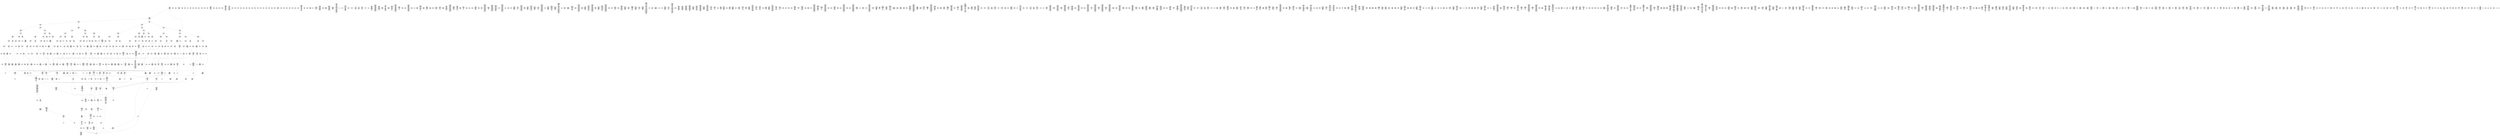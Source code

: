 /* Generated by GvGen v.1.0 (https://www.github.com/stricaud/gvgen) */

digraph G {
compound=true;
   node1 [label="[anywhere]"];
   node2 [label="# 0x0
PUSHX Data
PUSHX Data
MSTORE
PUSHX LogicData
CALLDATASIZE
LT
PUSHX Data
JUMPI
"];
   node3 [label="# 0xd
PUSHX Data
CALLDATALOAD
PUSHX BitData
SHR
PUSHX LogicData
GT
PUSHX Data
JUMPI
"];
   node4 [label="# 0x1e
PUSHX LogicData
GT
PUSHX Data
JUMPI
"];
   node5 [label="# 0x29
PUSHX LogicData
GT
PUSHX Data
JUMPI
"];
   node6 [label="# 0x34
PUSHX LogicData
GT
PUSHX Data
JUMPI
"];
   node7 [label="# 0x3f
PUSHX LogicData
EQ
PUSHX Data
JUMPI
"];
   node8 [label="# 0x4a
PUSHX LogicData
EQ
PUSHX Data
JUMPI
"];
   node9 [label="# 0x55
PUSHX LogicData
EQ
PUSHX Data
JUMPI
"];
   node10 [label="# 0x60
PUSHX LogicData
EQ
PUSHX Data
JUMPI
"];
   node11 [label="# 0x6b
PUSHX Data
REVERT
"];
   node12 [label="# 0x6f
JUMPDEST
PUSHX LogicData
EQ
PUSHX Data
JUMPI
"];
   node13 [label="# 0x7b
PUSHX LogicData
EQ
PUSHX Data
JUMPI
"];
   node14 [label="# 0x86
PUSHX LogicData
EQ
PUSHX Data
JUMPI
"];
   node15 [label="# 0x91
PUSHX LogicData
EQ
PUSHX Data
JUMPI
"];
   node16 [label="# 0x9c
PUSHX Data
REVERT
"];
   node17 [label="# 0xa0
JUMPDEST
PUSHX LogicData
GT
PUSHX Data
JUMPI
"];
   node18 [label="# 0xac
PUSHX LogicData
EQ
PUSHX Data
JUMPI
"];
   node19 [label="# 0xb7
PUSHX LogicData
EQ
PUSHX Data
JUMPI
"];
   node20 [label="# 0xc2
PUSHX LogicData
EQ
PUSHX Data
JUMPI
"];
   node21 [label="# 0xcd
PUSHX LogicData
EQ
PUSHX Data
JUMPI
"];
   node22 [label="# 0xd8
PUSHX Data
REVERT
"];
   node23 [label="# 0xdc
JUMPDEST
PUSHX LogicData
EQ
PUSHX Data
JUMPI
"];
   node24 [label="# 0xe8
PUSHX LogicData
EQ
PUSHX Data
JUMPI
"];
   node25 [label="# 0xf3
PUSHX LogicData
EQ
PUSHX Data
JUMPI
"];
   node26 [label="# 0xfe
PUSHX Data
REVERT
"];
   node27 [label="# 0x102
JUMPDEST
PUSHX LogicData
GT
PUSHX Data
JUMPI
"];
   node28 [label="# 0x10e
PUSHX LogicData
GT
PUSHX Data
JUMPI
"];
   node29 [label="# 0x119
PUSHX LogicData
EQ
PUSHX Data
JUMPI
"];
   node30 [label="# 0x124
PUSHX LogicData
EQ
PUSHX Data
JUMPI
"];
   node31 [label="# 0x12f
PUSHX LogicData
EQ
PUSHX Data
JUMPI
"];
   node32 [label="# 0x13a
PUSHX LogicData
EQ
PUSHX Data
JUMPI
"];
   node33 [label="# 0x145
PUSHX Data
REVERT
"];
   node34 [label="# 0x149
JUMPDEST
PUSHX LogicData
EQ
PUSHX Data
JUMPI
"];
   node35 [label="# 0x155
PUSHX LogicData
EQ
PUSHX Data
JUMPI
"];
   node36 [label="# 0x160
PUSHX LogicData
EQ
PUSHX Data
JUMPI
"];
   node37 [label="# 0x16b
PUSHX LogicData
EQ
PUSHX Data
JUMPI
"];
   node38 [label="# 0x176
PUSHX Data
REVERT
"];
   node39 [label="# 0x17a
JUMPDEST
PUSHX LogicData
GT
PUSHX Data
JUMPI
"];
   node40 [label="# 0x186
PUSHX LogicData
EQ
PUSHX Data
JUMPI
"];
   node41 [label="# 0x191
PUSHX LogicData
EQ
PUSHX Data
JUMPI
"];
   node42 [label="# 0x19c
PUSHX LogicData
EQ
PUSHX Data
JUMPI
"];
   node43 [label="# 0x1a7
PUSHX LogicData
EQ
PUSHX Data
JUMPI
"];
   node44 [label="# 0x1b2
PUSHX Data
REVERT
"];
   node45 [label="# 0x1b6
JUMPDEST
PUSHX LogicData
EQ
PUSHX Data
JUMPI
"];
   node46 [label="# 0x1c2
PUSHX LogicData
EQ
PUSHX Data
JUMPI
"];
   node47 [label="# 0x1cd
PUSHX LogicData
EQ
PUSHX Data
JUMPI
"];
   node48 [label="# 0x1d8
PUSHX Data
REVERT
"];
   node49 [label="# 0x1dc
JUMPDEST
PUSHX LogicData
GT
PUSHX Data
JUMPI
"];
   node50 [label="# 0x1e8
PUSHX LogicData
GT
PUSHX Data
JUMPI
"];
   node51 [label="# 0x1f3
PUSHX LogicData
GT
PUSHX Data
JUMPI
"];
   node52 [label="# 0x1fe
PUSHX LogicData
EQ
PUSHX Data
JUMPI
"];
   node53 [label="# 0x209
PUSHX LogicData
EQ
PUSHX Data
JUMPI
"];
   node54 [label="# 0x214
PUSHX LogicData
EQ
PUSHX Data
JUMPI
"];
   node55 [label="# 0x21f
PUSHX LogicData
EQ
PUSHX Data
JUMPI
"];
   node56 [label="# 0x22a
PUSHX Data
REVERT
"];
   node57 [label="# 0x22e
JUMPDEST
PUSHX LogicData
EQ
PUSHX Data
JUMPI
"];
   node58 [label="# 0x23a
PUSHX LogicData
EQ
PUSHX Data
JUMPI
"];
   node59 [label="# 0x245
PUSHX LogicData
EQ
PUSHX Data
JUMPI
"];
   node60 [label="# 0x250
PUSHX LogicData
EQ
PUSHX Data
JUMPI
"];
   node61 [label="# 0x25b
PUSHX Data
REVERT
"];
   node62 [label="# 0x25f
JUMPDEST
PUSHX LogicData
GT
PUSHX Data
JUMPI
"];
   node63 [label="# 0x26b
PUSHX LogicData
EQ
PUSHX Data
JUMPI
"];
   node64 [label="# 0x276
PUSHX LogicData
EQ
PUSHX Data
JUMPI
"];
   node65 [label="# 0x281
PUSHX LogicData
EQ
PUSHX Data
JUMPI
"];
   node66 [label="# 0x28c
PUSHX LogicData
EQ
PUSHX Data
JUMPI
"];
   node67 [label="# 0x297
PUSHX Data
REVERT
"];
   node68 [label="# 0x29b
JUMPDEST
PUSHX LogicData
EQ
PUSHX Data
JUMPI
"];
   node69 [label="# 0x2a7
PUSHX LogicData
EQ
PUSHX Data
JUMPI
"];
   node70 [label="# 0x2b2
PUSHX LogicData
EQ
PUSHX Data
JUMPI
"];
   node71 [label="# 0x2bd
PUSHX Data
REVERT
"];
   node72 [label="# 0x2c1
JUMPDEST
PUSHX LogicData
GT
PUSHX Data
JUMPI
"];
   node73 [label="# 0x2cd
PUSHX LogicData
GT
PUSHX Data
JUMPI
"];
   node74 [label="# 0x2d8
PUSHX LogicData
EQ
PUSHX Data
JUMPI
"];
   node75 [label="# 0x2e3
PUSHX LogicData
EQ
PUSHX Data
JUMPI
"];
   node76 [label="# 0x2ee
PUSHX LogicData
EQ
PUSHX Data
JUMPI
"];
   node77 [label="# 0x2f9
PUSHX LogicData
EQ
PUSHX Data
JUMPI
"];
   node78 [label="# 0x304
PUSHX Data
REVERT
"];
   node79 [label="# 0x308
JUMPDEST
PUSHX LogicData
EQ
PUSHX Data
JUMPI
"];
   node80 [label="# 0x314
PUSHX LogicData
EQ
PUSHX Data
JUMPI
"];
   node81 [label="# 0x31f
PUSHX LogicData
EQ
PUSHX Data
JUMPI
"];
   node82 [label="# 0x32a
PUSHX Data
REVERT
"];
   node83 [label="# 0x32e
JUMPDEST
PUSHX LogicData
GT
PUSHX Data
JUMPI
"];
   node84 [label="# 0x33a
PUSHX LogicData
EQ
PUSHX Data
JUMPI
"];
   node85 [label="# 0x345
PUSHX LogicData
EQ
PUSHX Data
JUMPI
"];
   node86 [label="# 0x350
PUSHX LogicData
EQ
PUSHX Data
JUMPI
"];
   node87 [label="# 0x35b
PUSHX LogicData
EQ
PUSHX Data
JUMPI
"];
   node88 [label="# 0x366
PUSHX Data
REVERT
"];
   node89 [label="# 0x36a
JUMPDEST
PUSHX LogicData
EQ
PUSHX Data
JUMPI
"];
   node90 [label="# 0x375
PUSHX LogicData
EQ
PUSHX Data
JUMPI
"];
   node91 [label="# 0x380
PUSHX LogicData
EQ
PUSHX Data
JUMPI
"];
   node92 [label="# 0x38b
JUMPDEST
PUSHX Data
REVERT
"];
   node93 [label="# 0x390
JUMPDEST
CALLVALUE
ISZERO
PUSHX Data
JUMPI
"];
   node94 [label="# 0x398
PUSHX Data
REVERT
"];
   node95 [label="# 0x39c
JUMPDEST
PUSHX StorData
SLOAD
PUSHX Data
PUSHX ArithData
PUSHX BitData
PUSHX BitData
SHL
SUB
AND
JUMP
"];
   node96 [label="# 0x3b0
JUMPDEST
PUSHX MemData
MLOAD
PUSHX ArithData
PUSHX BitData
PUSHX BitData
SHL
SUB
AND
MSTORE
PUSHX ArithData
ADD
"];
   node97 [label="# 0x3c4
JUMPDEST
PUSHX MemData
MLOAD
SUB
RETURN
"];
   node98 [label="# 0x3cd
JUMPDEST
CALLVALUE
ISZERO
PUSHX Data
JUMPI
"];
   node99 [label="# 0x3d5
PUSHX Data
REVERT
"];
   node100 [label="# 0x3d9
JUMPDEST
PUSHX Data
PUSHX Data
CALLDATASIZE
PUSHX Data
PUSHX Data
JUMP
"];
   node101 [label="# 0x3e8
JUMPDEST
PUSHX Data
JUMP
"];
   node102 [label="# 0x3ed
JUMPDEST
PUSHX MemData
MLOAD
ISZERO
ISZERO
MSTORE
PUSHX ArithData
ADD
PUSHX Data
JUMP
"];
   node103 [label="# 0x3fd
JUMPDEST
CALLVALUE
ISZERO
PUSHX Data
JUMPI
"];
   node104 [label="# 0x405
PUSHX Data
REVERT
"];
   node105 [label="# 0x409
JUMPDEST
PUSHX Data
PUSHX Data
CALLDATASIZE
PUSHX Data
PUSHX Data
JUMP
"];
   node106 [label="# 0x418
JUMPDEST
PUSHX Data
JUMP
"];
   node107 [label="# 0x41d
JUMPDEST
CALLVALUE
ISZERO
PUSHX Data
JUMPI
"];
   node108 [label="# 0x425
PUSHX Data
REVERT
"];
   node109 [label="# 0x429
JUMPDEST
PUSHX Data
PUSHX Data
JUMP
"];
   node110 [label="# 0x432
JUMPDEST
PUSHX MemData
MLOAD
PUSHX Data
PUSHX Data
JUMP
"];
   node111 [label="# 0x43f
JUMPDEST
CALLVALUE
ISZERO
PUSHX Data
JUMPI
"];
   node112 [label="# 0x447
PUSHX Data
REVERT
"];
   node113 [label="# 0x44b
JUMPDEST
PUSHX Data
PUSHX Data
CALLDATASIZE
PUSHX Data
PUSHX Data
JUMP
"];
   node114 [label="# 0x45a
JUMPDEST
PUSHX Data
JUMP
"];
   node115 [label="# 0x45f
JUMPDEST
CALLVALUE
ISZERO
PUSHX Data
JUMPI
"];
   node116 [label="# 0x467
PUSHX Data
REVERT
"];
   node117 [label="# 0x46b
JUMPDEST
PUSHX Data
PUSHX Data
CALLDATASIZE
PUSHX Data
PUSHX Data
JUMP
"];
   node118 [label="# 0x47a
JUMPDEST
PUSHX Data
JUMP
"];
   node119 [label="# 0x47f
JUMPDEST
STOP
"];
   node120 [label="# 0x481
JUMPDEST
CALLVALUE
ISZERO
PUSHX Data
JUMPI
"];
   node121 [label="# 0x489
PUSHX Data
REVERT
"];
   node122 [label="# 0x48d
JUMPDEST
PUSHX Data
PUSHX Data
CALLDATASIZE
PUSHX Data
PUSHX Data
JUMP
"];
   node123 [label="# 0x49c
JUMPDEST
PUSHX Data
JUMP
"];
   node124 [label="# 0x4a1
JUMPDEST
CALLVALUE
ISZERO
PUSHX Data
JUMPI
"];
   node125 [label="# 0x4a9
PUSHX Data
REVERT
"];
   node126 [label="# 0x4ad
JUMPDEST
PUSHX Data
PUSHX Data
CALLDATASIZE
PUSHX Data
PUSHX Data
JUMP
"];
   node127 [label="# 0x4bc
JUMPDEST
PUSHX Data
JUMP
"];
   node128 [label="# 0x4c1
JUMPDEST
CALLVALUE
ISZERO
PUSHX Data
JUMPI
"];
   node129 [label="# 0x4c9
PUSHX Data
REVERT
"];
   node130 [label="# 0x4cd
JUMPDEST
PUSHX Data
PUSHX Data
CALLDATASIZE
PUSHX Data
PUSHX Data
JUMP
"];
   node131 [label="# 0x4dc
JUMPDEST
PUSHX Data
JUMP
"];
   node132 [label="# 0x4e1
JUMPDEST
CALLVALUE
ISZERO
PUSHX Data
JUMPI
"];
   node133 [label="# 0x4e9
PUSHX Data
REVERT
"];
   node134 [label="# 0x4ed
JUMPDEST
PUSHX Data
PUSHX Data
CALLDATASIZE
PUSHX Data
PUSHX Data
JUMP
"];
   node135 [label="# 0x4fc
JUMPDEST
PUSHX Data
JUMP
"];
   node136 [label="# 0x501
JUMPDEST
CALLVALUE
ISZERO
PUSHX Data
JUMPI
"];
   node137 [label="# 0x509
PUSHX Data
REVERT
"];
   node138 [label="# 0x50d
JUMPDEST
PUSHX StorData
SLOAD
"];
   node139 [label="# 0x512
JUMPDEST
PUSHX MemData
MLOAD
MSTORE
PUSHX ArithData
ADD
PUSHX Data
JUMP
"];
   node140 [label="# 0x520
JUMPDEST
CALLVALUE
ISZERO
PUSHX Data
JUMPI
"];
   node141 [label="# 0x528
PUSHX Data
REVERT
"];
   node142 [label="# 0x52c
JUMPDEST
PUSHX Data
PUSHX Data
CALLDATASIZE
PUSHX Data
PUSHX Data
JUMP
"];
   node143 [label="# 0x53b
JUMPDEST
PUSHX Data
JUMP
"];
   node144 [label="# 0x540
JUMPDEST
CALLVALUE
ISZERO
PUSHX Data
JUMPI
"];
   node145 [label="# 0x548
PUSHX Data
REVERT
"];
   node146 [label="# 0x54c
JUMPDEST
PUSHX Data
PUSHX Data
CALLDATASIZE
PUSHX Data
PUSHX Data
JUMP
"];
   node147 [label="# 0x55b
JUMPDEST
PUSHX Data
JUMP
"];
   node148 [label="# 0x560
JUMPDEST
CALLVALUE
ISZERO
PUSHX Data
JUMPI
"];
   node149 [label="# 0x568
PUSHX Data
REVERT
"];
   node150 [label="# 0x56c
JUMPDEST
PUSHX Data
PUSHX Data
CALLDATASIZE
PUSHX Data
PUSHX Data
JUMP
"];
   node151 [label="# 0x57b
JUMPDEST
PUSHX Data
JUMP
"];
   node152 [label="# 0x580
JUMPDEST
CALLVALUE
ISZERO
PUSHX Data
JUMPI
"];
   node153 [label="# 0x588
PUSHX Data
REVERT
"];
   node154 [label="# 0x58c
JUMPDEST
PUSHX Data
PUSHX Data
CALLDATASIZE
PUSHX Data
PUSHX Data
JUMP
"];
   node155 [label="# 0x59b
JUMPDEST
PUSHX Data
MSTORE
PUSHX Data
PUSHX Data
MSTORE
PUSHX Data
SHA3
PUSHX ArithData
ADD
SLOAD
JUMP
"];
   node156 [label="# 0x5b0
JUMPDEST
CALLVALUE
ISZERO
PUSHX Data
JUMPI
"];
   node157 [label="# 0x5b8
PUSHX Data
REVERT
"];
   node158 [label="# 0x5bc
JUMPDEST
PUSHX Data
PUSHX Data
CALLDATASIZE
PUSHX Data
PUSHX Data
JUMP
"];
   node159 [label="# 0x5cb
JUMPDEST
PUSHX Data
JUMP
"];
   node160 [label="# 0x5d0
JUMPDEST
CALLVALUE
ISZERO
PUSHX Data
JUMPI
"];
   node161 [label="# 0x5d8
PUSHX Data
REVERT
"];
   node162 [label="# 0x5dc
JUMPDEST
PUSHX Data
PUSHX Data
CALLDATASIZE
PUSHX Data
PUSHX Data
JUMP
"];
   node163 [label="# 0x5eb
JUMPDEST
PUSHX Data
JUMP
"];
   node164 [label="# 0x5f0
JUMPDEST
CALLVALUE
ISZERO
PUSHX Data
JUMPI
"];
   node165 [label="# 0x5f8
PUSHX Data
REVERT
"];
   node166 [label="# 0x5fc
JUMPDEST
PUSHX Data
PUSHX Data
CALLDATASIZE
PUSHX Data
PUSHX Data
JUMP
"];
   node167 [label="# 0x60b
JUMPDEST
PUSHX Data
JUMP
"];
   node168 [label="# 0x610
JUMPDEST
CALLVALUE
ISZERO
PUSHX Data
JUMPI
"];
   node169 [label="# 0x618
PUSHX Data
REVERT
"];
   node170 [label="# 0x61c
JUMPDEST
PUSHX Data
PUSHX Data
CALLDATASIZE
PUSHX Data
PUSHX Data
JUMP
"];
   node171 [label="# 0x62b
JUMPDEST
PUSHX Data
JUMP
"];
   node172 [label="# 0x630
JUMPDEST
CALLVALUE
ISZERO
PUSHX Data
JUMPI
"];
   node173 [label="# 0x638
PUSHX Data
REVERT
"];
   node174 [label="# 0x63c
JUMPDEST
PUSHX Data
PUSHX Data
CALLDATASIZE
PUSHX Data
PUSHX Data
JUMP
"];
   node175 [label="# 0x64b
JUMPDEST
PUSHX Data
PUSHX Data
MSTORE
PUSHX Data
MSTORE
PUSHX Data
SHA3
SLOAD
PUSHX ArithData
ADD
SLOAD
PUSHX ArithData
ADD
SLOAD
PUSHX ArithData
ADD
SLOAD
JUMP
"];
   node176 [label="# 0x672
JUMPDEST
PUSHX Data
MLOAD
MSTORE
PUSHX ArithData
ADD
MSTORE
ADD
MSTORE
PUSHX ArithData
ADD
MSTORE
PUSHX ArithData
ADD
PUSHX Data
JUMP
"];
   node177 [label="# 0x692
JUMPDEST
CALLVALUE
ISZERO
PUSHX Data
JUMPI
"];
   node178 [label="# 0x69a
PUSHX Data
REVERT
"];
   node179 [label="# 0x69e
JUMPDEST
PUSHX Data
PUSHX Data
JUMP
"];
   node180 [label="# 0x6a7
JUMPDEST
CALLVALUE
ISZERO
PUSHX Data
JUMPI
"];
   node181 [label="# 0x6af
PUSHX Data
REVERT
"];
   node182 [label="# 0x6b3
JUMPDEST
PUSHX Data
PUSHX StorData
SLOAD
JUMP
"];
   node183 [label="# 0x6bd
JUMPDEST
CALLVALUE
ISZERO
PUSHX Data
JUMPI
"];
   node184 [label="# 0x6c5
PUSHX Data
REVERT
"];
   node185 [label="# 0x6c9
JUMPDEST
PUSHX Data
PUSHX Data
CALLDATASIZE
PUSHX Data
PUSHX Data
JUMP
"];
   node186 [label="# 0x6d8
JUMPDEST
PUSHX Data
JUMP
"];
   node187 [label="# 0x6dd
JUMPDEST
CALLVALUE
ISZERO
PUSHX Data
JUMPI
"];
   node188 [label="# 0x6e5
PUSHX Data
REVERT
"];
   node189 [label="# 0x6e9
JUMPDEST
PUSHX Data
PUSHX Data
CALLDATASIZE
PUSHX Data
PUSHX Data
JUMP
"];
   node190 [label="# 0x6f8
JUMPDEST
PUSHX Data
JUMP
"];
   node191 [label="# 0x6fd
JUMPDEST
CALLVALUE
ISZERO
PUSHX Data
JUMPI
"];
   node192 [label="# 0x705
PUSHX Data
REVERT
"];
   node193 [label="# 0x709
JUMPDEST
PUSHX Data
PUSHX Data
JUMP
"];
   node194 [label="# 0x712
JUMPDEST
CALLVALUE
ISZERO
PUSHX Data
JUMPI
"];
   node195 [label="# 0x71a
PUSHX Data
REVERT
"];
   node196 [label="# 0x71e
JUMPDEST
PUSHX Data
PUSHX StorData
SLOAD
JUMP
"];
   node197 [label="# 0x728
JUMPDEST
CALLVALUE
ISZERO
PUSHX Data
JUMPI
"];
   node198 [label="# 0x730
PUSHX Data
REVERT
"];
   node199 [label="# 0x734
JUMPDEST
PUSHX Data
PUSHX Data
CALLDATASIZE
PUSHX Data
PUSHX Data
JUMP
"];
   node200 [label="# 0x743
JUMPDEST
PUSHX Data
JUMP
"];
   node201 [label="# 0x748
JUMPDEST
CALLVALUE
ISZERO
PUSHX Data
JUMPI
"];
   node202 [label="# 0x750
PUSHX Data
REVERT
"];
   node203 [label="# 0x754
JUMPDEST
PUSHX Data
PUSHX Data
CALLDATASIZE
PUSHX Data
PUSHX Data
JUMP
"];
   node204 [label="# 0x763
JUMPDEST
PUSHX Data
JUMP
"];
   node205 [label="# 0x768
JUMPDEST
CALLVALUE
ISZERO
PUSHX Data
JUMPI
"];
   node206 [label="# 0x770
PUSHX Data
REVERT
"];
   node207 [label="# 0x774
JUMPDEST
PUSHX Data
PUSHX Data
CALLDATASIZE
PUSHX Data
PUSHX Data
JUMP
"];
   node208 [label="# 0x783
JUMPDEST
PUSHX Data
JUMP
"];
   node209 [label="# 0x788
JUMPDEST
CALLVALUE
ISZERO
PUSHX Data
JUMPI
"];
   node210 [label="# 0x790
PUSHX Data
REVERT
"];
   node211 [label="# 0x794
JUMPDEST
PUSHX StorData
SLOAD
PUSHX BitData
AND
PUSHX Data
JUMP
"];
   node212 [label="# 0x7a0
JUMPDEST
CALLVALUE
ISZERO
PUSHX Data
JUMPI
"];
   node213 [label="# 0x7a8
PUSHX Data
REVERT
"];
   node214 [label="# 0x7ac
JUMPDEST
PUSHX Data
PUSHX Data
CALLDATASIZE
PUSHX Data
PUSHX Data
JUMP
"];
   node215 [label="# 0x7bb
JUMPDEST
PUSHX Data
JUMP
"];
   node216 [label="# 0x7c0
JUMPDEST
CALLVALUE
ISZERO
PUSHX Data
JUMPI
"];
   node217 [label="# 0x7c8
PUSHX Data
REVERT
"];
   node218 [label="# 0x7cc
JUMPDEST
PUSHX Data
PUSHX Data
CALLDATASIZE
PUSHX Data
PUSHX Data
JUMP
"];
   node219 [label="# 0x7db
JUMPDEST
PUSHX Data
JUMP
"];
   node220 [label="# 0x7e0
JUMPDEST
CALLVALUE
ISZERO
PUSHX Data
JUMPI
"];
   node221 [label="# 0x7e8
PUSHX Data
REVERT
"];
   node222 [label="# 0x7ec
JUMPDEST
PUSHX Data
PUSHX Data
CALLDATASIZE
PUSHX Data
PUSHX Data
JUMP
"];
   node223 [label="# 0x7fb
JUMPDEST
PUSHX Data
JUMP
"];
   node224 [label="# 0x800
JUMPDEST
CALLVALUE
ISZERO
PUSHX Data
JUMPI
"];
   node225 [label="# 0x808
PUSHX Data
REVERT
"];
   node226 [label="# 0x80c
JUMPDEST
PUSHX Data
PUSHX Data
CALLDATASIZE
PUSHX Data
PUSHX Data
JUMP
"];
   node227 [label="# 0x81b
JUMPDEST
PUSHX Data
JUMP
"];
   node228 [label="# 0x820
JUMPDEST
CALLVALUE
ISZERO
PUSHX Data
JUMPI
"];
   node229 [label="# 0x828
PUSHX Data
REVERT
"];
   node230 [label="# 0x82c
JUMPDEST
PUSHX Data
PUSHX Data
CALLDATASIZE
PUSHX Data
PUSHX Data
JUMP
"];
   node231 [label="# 0x83b
JUMPDEST
PUSHX Data
JUMP
"];
   node232 [label="# 0x840
JUMPDEST
CALLVALUE
ISZERO
PUSHX Data
JUMPI
"];
   node233 [label="# 0x848
PUSHX Data
REVERT
"];
   node234 [label="# 0x84c
JUMPDEST
PUSHX Data
PUSHX Data
JUMP
"];
   node235 [label="# 0x855
JUMPDEST
CALLVALUE
ISZERO
PUSHX Data
JUMPI
"];
   node236 [label="# 0x85d
PUSHX Data
REVERT
"];
   node237 [label="# 0x861
JUMPDEST
PUSHX Data
PUSHX Data
JUMP
"];
   node238 [label="# 0x86a
JUMPDEST
CALLVALUE
ISZERO
PUSHX Data
JUMPI
"];
   node239 [label="# 0x872
PUSHX Data
REVERT
"];
   node240 [label="# 0x876
JUMPDEST
PUSHX StorData
SLOAD
PUSHX Data
DIV
PUSHX ArithData
PUSHX BitData
PUSHX BitData
SHL
SUB
AND
PUSHX Data
JUMP
"];
   node241 [label="# 0x88d
JUMPDEST
CALLVALUE
ISZERO
PUSHX Data
JUMPI
"];
   node242 [label="# 0x895
PUSHX Data
REVERT
"];
   node243 [label="# 0x899
JUMPDEST
PUSHX StorData
SLOAD
PUSHX StorData
SLOAD
PUSHX StorData
SLOAD
PUSHX StorData
SLOAD
PUSHX StorData
SLOAD
PUSHX StorData
SLOAD
PUSHX StorData
SLOAD
PUSHX Data
PUSHX BitData
AND
PUSHX Data
DIV
AND
JUMP
"];
   node244 [label="# 0x8cc
JUMPDEST
PUSHX Data
MLOAD
ISZERO
ISZERO
MSTORE
ISZERO
ISZERO
PUSHX ArithData
ADD
MSTORE
ADD
MSTORE
PUSHX ArithData
ADD
MSTORE
PUSHX ArithData
ADD
MSTORE
PUSHX ArithData
ADD
MSTORE
PUSHX ArithData
ADD
MSTORE
PUSHX ArithData
ADD
MSTORE
PUSHX ArithData
ADD
PUSHX Data
JUMP
"];
   node245 [label="# 0x909
JUMPDEST
CALLVALUE
ISZERO
PUSHX Data
JUMPI
"];
   node246 [label="# 0x911
PUSHX Data
REVERT
"];
   node247 [label="# 0x915
JUMPDEST
PUSHX Data
PUSHX Data
CALLDATASIZE
PUSHX Data
PUSHX Data
JUMP
"];
   node248 [label="# 0x924
JUMPDEST
PUSHX Data
JUMP
"];
   node249 [label="# 0x929
JUMPDEST
CALLVALUE
ISZERO
PUSHX Data
JUMPI
"];
   node250 [label="# 0x931
PUSHX Data
REVERT
"];
   node251 [label="# 0x935
JUMPDEST
PUSHX Data
PUSHX Data
CALLDATASIZE
PUSHX Data
PUSHX Data
JUMP
"];
   node252 [label="# 0x944
JUMPDEST
PUSHX Data
JUMP
"];
   node253 [label="# 0x949
JUMPDEST
CALLVALUE
ISZERO
PUSHX Data
JUMPI
"];
   node254 [label="# 0x951
PUSHX Data
REVERT
"];
   node255 [label="# 0x955
JUMPDEST
PUSHX Data
PUSHX Data
CALLDATASIZE
PUSHX Data
PUSHX Data
JUMP
"];
   node256 [label="# 0x964
JUMPDEST
PUSHX Data
JUMP
"];
   node257 [label="# 0x969
JUMPDEST
CALLVALUE
ISZERO
PUSHX Data
JUMPI
"];
   node258 [label="# 0x971
PUSHX Data
REVERT
"];
   node259 [label="# 0x975
JUMPDEST
PUSHX Data
PUSHX Data
JUMP
"];
   node260 [label="# 0x97e
JUMPDEST
CALLVALUE
ISZERO
PUSHX Data
JUMPI
"];
   node261 [label="# 0x986
PUSHX Data
REVERT
"];
   node262 [label="# 0x98a
JUMPDEST
PUSHX Data
PUSHX Data
JUMP
"];
   node263 [label="# 0x993
JUMPDEST
CALLVALUE
ISZERO
PUSHX Data
JUMPI
"];
   node264 [label="# 0x99b
PUSHX Data
REVERT
"];
   node265 [label="# 0x99f
JUMPDEST
PUSHX Data
PUSHX Data
CALLDATASIZE
PUSHX Data
PUSHX Data
JUMP
"];
   node266 [label="# 0x9ae
JUMPDEST
PUSHX Data
JUMP
"];
   node267 [label="# 0x9b3
JUMPDEST
CALLVALUE
ISZERO
PUSHX Data
JUMPI
"];
   node268 [label="# 0x9bb
PUSHX Data
REVERT
"];
   node269 [label="# 0x9bf
JUMPDEST
PUSHX Data
PUSHX Data
CALLDATASIZE
PUSHX Data
PUSHX Data
JUMP
"];
   node270 [label="# 0x9ce
JUMPDEST
PUSHX Data
JUMP
"];
   node271 [label="# 0x9d3
JUMPDEST
CALLVALUE
ISZERO
PUSHX Data
JUMPI
"];
   node272 [label="# 0x9db
PUSHX Data
REVERT
"];
   node273 [label="# 0x9df
JUMPDEST
PUSHX Data
PUSHX Data
CALLDATASIZE
PUSHX Data
PUSHX Data
JUMP
"];
   node274 [label="# 0x9ee
JUMPDEST
PUSHX Data
JUMP
"];
   node275 [label="# 0x9f3
JUMPDEST
PUSHX MemData
MLOAD
PUSHX Data
PUSHX Data
JUMP
"];
   node276 [label="# 0xa01
JUMPDEST
CALLVALUE
ISZERO
PUSHX Data
JUMPI
"];
   node277 [label="# 0xa09
PUSHX Data
REVERT
"];
   node278 [label="# 0xa0d
JUMPDEST
PUSHX Data
PUSHX Data
CALLDATASIZE
PUSHX Data
PUSHX Data
JUMP
"];
   node279 [label="# 0xa1c
JUMPDEST
PUSHX Data
JUMP
"];
   node280 [label="# 0xa21
JUMPDEST
CALLVALUE
ISZERO
PUSHX Data
JUMPI
"];
   node281 [label="# 0xa29
PUSHX Data
REVERT
"];
   node282 [label="# 0xa2d
JUMPDEST
PUSHX Data
PUSHX Data
JUMP
"];
   node283 [label="# 0xa36
JUMPDEST
PUSHX Data
PUSHX Data
CALLDATASIZE
PUSHX Data
PUSHX Data
JUMP
"];
   node284 [label="# 0xa44
JUMPDEST
PUSHX Data
JUMP
"];
   node285 [label="# 0xa49
JUMPDEST
CALLVALUE
ISZERO
PUSHX Data
JUMPI
"];
   node286 [label="# 0xa51
PUSHX Data
REVERT
"];
   node287 [label="# 0xa55
JUMPDEST
PUSHX Data
PUSHX Data
CALLDATASIZE
PUSHX Data
PUSHX Data
JUMP
"];
   node288 [label="# 0xa64
JUMPDEST
PUSHX Data
JUMP
"];
   node289 [label="# 0xa69
JUMPDEST
CALLVALUE
ISZERO
PUSHX Data
JUMPI
"];
   node290 [label="# 0xa71
PUSHX Data
REVERT
"];
   node291 [label="# 0xa75
JUMPDEST
PUSHX Data
PUSHX Data
CALLDATASIZE
PUSHX Data
PUSHX Data
JUMP
"];
   node292 [label="# 0xa84
JUMPDEST
PUSHX Data
JUMP
"];
   node293 [label="# 0xa89
JUMPDEST
CALLVALUE
ISZERO
PUSHX Data
JUMPI
"];
   node294 [label="# 0xa91
PUSHX Data
REVERT
"];
   node295 [label="# 0xa95
JUMPDEST
PUSHX Data
PUSHX Data
CALLDATASIZE
PUSHX Data
PUSHX Data
JUMP
"];
   node296 [label="# 0xaa4
JUMPDEST
PUSHX Data
JUMP
"];
   node297 [label="# 0xaa9
JUMPDEST
CALLVALUE
ISZERO
PUSHX Data
JUMPI
"];
   node298 [label="# 0xab1
PUSHX Data
REVERT
"];
   node299 [label="# 0xab5
JUMPDEST
PUSHX Data
PUSHX Data
CALLDATASIZE
PUSHX Data
PUSHX Data
JUMP
"];
   node300 [label="# 0xac4
JUMPDEST
PUSHX Data
JUMP
"];
   node301 [label="# 0xac9
JUMPDEST
CALLVALUE
ISZERO
PUSHX Data
JUMPI
"];
   node302 [label="# 0xad1
PUSHX Data
REVERT
"];
   node303 [label="# 0xad5
JUMPDEST
PUSHX Data
PUSHX Data
CALLDATASIZE
PUSHX Data
PUSHX Data
JUMP
"];
   node304 [label="# 0xae4
JUMPDEST
PUSHX Data
JUMP
"];
   node305 [label="# 0xae9
JUMPDEST
CALLVALUE
ISZERO
PUSHX Data
JUMPI
"];
   node306 [label="# 0xaf1
PUSHX Data
REVERT
"];
   node307 [label="# 0xaf5
JUMPDEST
PUSHX Data
PUSHX Data
JUMP
"];
   node308 [label="# 0xafe
JUMPDEST
CALLVALUE
ISZERO
PUSHX Data
JUMPI
"];
   node309 [label="# 0xb06
PUSHX Data
REVERT
"];
   node310 [label="# 0xb0a
JUMPDEST
PUSHX Data
PUSHX Data
CALLDATASIZE
PUSHX Data
PUSHX Data
JUMP
"];
   node311 [label="# 0xb19
JUMPDEST
PUSHX ArithData
PUSHX BitData
PUSHX BitData
SHL
SUB
AND
PUSHX Data
MSTORE
PUSHX Data
PUSHX Data
MSTORE
PUSHX Data
SHA3
AND
MSTORE
MSTORE
SHA3
SLOAD
PUSHX BitData
AND
JUMP
"];
   node312 [label="# 0xb47
JUMPDEST
CALLVALUE
ISZERO
PUSHX Data
JUMPI
"];
   node313 [label="# 0xb4f
PUSHX Data
REVERT
"];
   node314 [label="# 0xb53
JUMPDEST
PUSHX Data
PUSHX Data
CALLDATASIZE
PUSHX Data
PUSHX Data
JUMP
"];
   node315 [label="# 0xb62
JUMPDEST
PUSHX Data
JUMP
"];
   node316 [label="# 0xb67
JUMPDEST
CALLVALUE
ISZERO
PUSHX Data
JUMPI
"];
   node317 [label="# 0xb6f
PUSHX Data
REVERT
"];
   node318 [label="# 0xb73
JUMPDEST
PUSHX Data
PUSHX Data
CALLDATASIZE
PUSHX Data
PUSHX Data
JUMP
"];
   node319 [label="# 0xb82
JUMPDEST
PUSHX Data
JUMP
"];
   node320 [label="# 0xb87
JUMPDEST
PUSHX Data
PUSHX Data
PUSHX Data
JUMP
"];
   node321 [label="# 0xb92
JUMPDEST
JUMP
"];
   node322 [label="# 0xb98
JUMPDEST
PUSHX StorData
SLOAD
PUSHX Data
PUSHX LogicData
EQ
ISZERO
PUSHX Data
JUMPI
"];
   node323 [label="# 0xbc6
PUSHX Data
PUSHX MemData
MLOAD
PUSHX ArithData
ADD
PUSHX Data
MSTORE
PUSHX Data
MSTORE
PUSHX ArithData
ADD
PUSHX BitData
PUSHX BitData
SHL
MSTORE
PUSHX Data
JUMP
"];
   node324 [label="# 0xbef
JUMPDEST
PUSHX Data
PUSHX Data
JUMP
"];
   node325 [label="# 0xbf7
JUMPDEST
PUSHX Data
PUSHX Data
CALLER
PUSHX Data
JUMP
"];
   node326 [label="# 0xc03
JUMPDEST
PUSHX Data
PUSHX MemData
MLOAD
PUSHX ArithData
ADD
PUSHX Data
MSTORE
PUSHX Data
MSTORE
PUSHX ArithData
ADD
PUSHX BitData
PUSHX BitData
SHL
MSTORE
PUSHX Data
JUMP
"];
   node327 [label="# 0xc2f
JUMPDEST
PUSHX Data
PUSHX MemData
MLOAD
PUSHX ArithData
ADD
PUSHX Data
PUSHX Data
JUMP
"];
   node328 [label="# 0xc42
JUMPDEST
PUSHX MemData
MLOAD
PUSHX ArithData
SUB
SUB
MSTORE
PUSHX Data
MSTORE
MLOAD
PUSHX ArithData
ADD
SHA3
PUSHX Data
PUSHX ArithData
MUL
PUSHX ArithData
ADD
PUSHX MemData
MLOAD
ADD
PUSHX Data
MSTORE
MSTORE
PUSHX ArithData
ADD
PUSHX ArithData
MUL
CALLDATACOPY
PUSHX Data
ADD
MSTORE
PUSHX StorData
SLOAD
PUSHX Data
JUMP
"];
   node329 [label="# 0xc9b
JUMPDEST
"];
   node330 [label="# 0xca0
JUMPDEST
JUMP
"];
   node331 [label="# 0xca7
JUMPDEST
PUSHX Data
PUSHX StorData
SLOAD
PUSHX Data
PUSHX Data
JUMP
"];
   node332 [label="# 0xcb6
JUMPDEST
PUSHX ArithData
ADD
PUSHX ArithData
DIV
MUL
PUSHX ArithData
ADD
PUSHX MemData
MLOAD
ADD
PUSHX Data
MSTORE
MSTORE
PUSHX ArithData
ADD
SLOAD
PUSHX Data
PUSHX Data
JUMP
"];
   node333 [label="# 0xce2
JUMPDEST
ISZERO
PUSHX Data
JUMPI
"];
   node334 [label="# 0xce9
PUSHX LogicData
LT
PUSHX Data
JUMPI
"];
   node335 [label="# 0xcf1
PUSHX ArithData
SLOAD
DIV
MUL
MSTORE
PUSHX ArithData
ADD
PUSHX Data
JUMP
"];
   node336 [label="# 0xd04
JUMPDEST
ADD
PUSHX Data
MSTORE
PUSHX Data
PUSHX Data
SHA3
"];
   node337 [label="# 0xd12
JUMPDEST
SLOAD
MSTORE
PUSHX ArithData
ADD
PUSHX ArithData
ADD
GT
PUSHX Data
JUMPI
"];
   node338 [label="# 0xd26
SUB
PUSHX BitData
AND
ADD
"];
   node339 [label="# 0xd2f
JUMPDEST
JUMP
"];
   node340 [label="# 0xd39
JUMPDEST
PUSHX Data
MSTORE
PUSHX Data
PUSHX Data
MSTORE
PUSHX Data
SHA3
SLOAD
PUSHX ArithData
PUSHX BitData
PUSHX BitData
SHL
SUB
AND
PUSHX Data
JUMPI
"];
   node341 [label="# 0xd56
PUSHX MemData
MLOAD
PUSHX BitData
PUSHX BitData
SHL
MSTORE
PUSHX Data
PUSHX ArithData
ADD
MSTORE
PUSHX Data
PUSHX ArithData
ADD
MSTORE
PUSHX Data
PUSHX ArithData
ADD
MSTORE
PUSHX BitData
PUSHX BitData
SHL
PUSHX ArithData
ADD
MSTORE
PUSHX ArithData
ADD
"];
   node342 [label="# 0xdae
JUMPDEST
PUSHX MemData
MLOAD
SUB
REVERT
"];
   node343 [label="# 0xdb7
JUMPDEST
PUSHX Data
MSTORE
PUSHX Data
PUSHX Data
MSTORE
PUSHX Data
SHA3
SLOAD
PUSHX ArithData
PUSHX BitData
PUSHX BitData
SHL
SUB
AND
JUMP
"];
   node344 [label="# 0xdd3
JUMPDEST
PUSHX Data
PUSHX Data
CALLER
PUSHX Data
JUMP
"];
   node345 [label="# 0xddf
JUMPDEST
PUSHX StorData
SLOAD
PUSHX BitData
NOT
AND
ISZERO
ISZERO
OR
SSTORE
PUSHX Data
SSTORE
PUSHX Data
SSTORE
PUSHX Data
SSTORE
PUSHX Data
SSTORE
PUSHX Data
SSTORE
JUMP
"];
   node346 [label="# 0xe09
JUMPDEST
PUSHX Data
PUSHX Data
PUSHX Data
JUMP
"];
   node347 [label="# 0xe14
JUMPDEST
PUSHX ArithData
PUSHX BitData
PUSHX BitData
SHL
SUB
AND
PUSHX ArithData
PUSHX BitData
PUSHX BitData
SHL
SUB
AND
EQ
ISZERO
PUSHX Data
JUMPI
"];
   node348 [label="# 0xe31
PUSHX MemData
MLOAD
PUSHX BitData
PUSHX BitData
SHL
MSTORE
PUSHX Data
PUSHX ArithData
ADD
MSTORE
PUSHX Data
PUSHX ArithData
ADD
MSTORE
PUSHX Data
PUSHX ArithData
ADD
MSTORE
PUSHX BitData
PUSHX BitData
SHL
PUSHX ArithData
ADD
MSTORE
PUSHX ArithData
ADD
PUSHX Data
JUMP
"];
   node349 [label="# 0xe82
JUMPDEST
CALLER
PUSHX ArithData
PUSHX BitData
PUSHX BitData
SHL
SUB
AND
EQ
PUSHX Data
JUMPI
"];
   node350 [label="# 0xe94
PUSHX Data
CALLER
PUSHX Data
JUMP
"];
   node351 [label="# 0xe9e
JUMPDEST
PUSHX Data
JUMPI
"];
   node352 [label="# 0xea3
PUSHX MemData
MLOAD
PUSHX BitData
PUSHX BitData
SHL
MSTORE
PUSHX Data
PUSHX ArithData
ADD
MSTORE
PUSHX Data
PUSHX ArithData
ADD
MSTORE
PUSHX Data
PUSHX ArithData
ADD
MSTORE
PUSHX Data
PUSHX ArithData
ADD
MSTORE
PUSHX ArithData
ADD
PUSHX Data
JUMP
"];
   node353 [label="# 0xf10
JUMPDEST
PUSHX Data
PUSHX Data
JUMP
"];
   node354 [label="# 0xf1a
JUMPDEST
JUMP
"];
   node355 [label="# 0xf1f
JUMPDEST
PUSHX Data
PUSHX Data
CALLER
PUSHX Data
JUMP
"];
   node356 [label="# 0xf2b
JUMPDEST
PUSHX StorData
SLOAD
PUSHX ArithData
PUSHX BitData
PUSHX BitData
SHL
SUB
NOT
AND
PUSHX ArithData
PUSHX BitData
PUSHX BitData
SHL
SUB
AND
OR
SSTORE
JUMP
"];
   node357 [label="# 0xf4e
JUMPDEST
PUSHX Data
PUSHX Data
CALLER
PUSHX Data
JUMP
"];
   node358 [label="# 0xf5a
JUMPDEST
PUSHX Data
MSTORE
PUSHX Data
PUSHX Data
MSTORE
PUSHX Data
SHA3
PUSHX ArithData
ADD
SSTORE
JUMP
"];
   node359 [label="# 0xf70
JUMPDEST
PUSHX Data
PUSHX Data
PUSHX Data
JUMP
"];
   node360 [label="# 0xf7b
JUMPDEST
PUSHX Data
PUSHX Data
JUMP
"];
   node361 [label="# 0xf84
JUMPDEST
PUSHX MemData
MLOAD
PUSHX ArithData
ADD
PUSHX Data
PUSHX Data
JUMP
"];
   node362 [label="# 0xf95
JUMPDEST
PUSHX MemData
MLOAD
PUSHX ArithData
SUB
SUB
MSTORE
PUSHX Data
MSTORE
JUMP
"];
   node363 [label="# 0xfac
JUMPDEST
PUSHX Data
PUSHX Data
CALLER
PUSHX Data
JUMP
"];
   node364 [label="# 0xfb8
JUMPDEST
PUSHX Data
MSTORE
PUSHX Data
PUSHX Data
MSTORE
PUSHX Data
SHA3
SLOAD
PUSHX ArithData
PUSHX BitData
PUSHX BitData
SHL
SUB
AND
PUSHX Data
JUMPI
"];
   node365 [label="# 0xfd5
PUSHX MemData
MLOAD
PUSHX BitData
PUSHX BitData
SHL
MSTORE
PUSHX Data
PUSHX ArithData
ADD
MSTORE
PUSHX ArithData
ADD
MSTORE
PUSHX Data
PUSHX ArithData
ADD
MSTORE
PUSHX BitData
PUSHX BitData
SHL
PUSHX ArithData
ADD
MSTORE
PUSHX ArithData
ADD
PUSHX Data
JUMP
"];
   node366 [label="# 0x1028
JUMPDEST
PUSHX Data
MSTORE
PUSHX Data
PUSHX ArithData
MSTORE
PUSHX Data
SHA3
MLOAD
PUSHX Data
ADD
PUSHX Data
JUMP
"];
   node367 [label="# 0x1047
JUMPDEST
PUSHX Data
MSTORE
PUSHX Data
PUSHX Data
MSTORE
PUSHX Data
SHA3
PUSHX Data
ADD
SLOAD
PUSHX BitData
NOT
AND
OR
SSTORE
JUMP
"];
   node368 [label="# 0x106a
JUMPDEST
PUSHX Data
PUSHX Data
CALLER
PUSHX Data
JUMP
"];
   node369 [label="# 0x1076
JUMPDEST
PUSHX StorData
SLOAD
PUSHX BitData
NOT
AND
ISZERO
ISZERO
OR
SSTORE
JUMP
"];
   node370 [label="# 0x108a
JUMPDEST
PUSHX Data
CALLER
"];
   node371 [label="# 0x108f
JUMPDEST
PUSHX Data
JUMP
"];
   node372 [label="# 0x1095
JUMPDEST
PUSHX Data
JUMPI
"];
   node373 [label="# 0x109a
PUSHX MemData
MLOAD
PUSHX BitData
PUSHX BitData
SHL
MSTORE
PUSHX ArithData
ADD
PUSHX Data
PUSHX Data
JUMP
"];
   node374 [label="# 0x10b1
JUMPDEST
PUSHX Data
PUSHX Data
JUMP
"];
   node375 [label="# 0x10bc
JUMPDEST
CALLER
ORIGIN
EQ
PUSHX Data
JUMPI
"];
   node376 [label="# 0x10c4
PUSHX MemData
MLOAD
PUSHX BitData
PUSHX BitData
SHL
MSTORE
PUSHX Data
PUSHX ArithData
ADD
MSTORE
PUSHX Data
PUSHX ArithData
ADD
MSTORE
PUSHX Data
PUSHX ArithData
ADD
MSTORE
PUSHX BitData
PUSHX BitData
SHL
PUSHX ArithData
ADD
MSTORE
PUSHX ArithData
ADD
PUSHX Data
JUMP
"];
   node377 [label="# 0x1115
JUMPDEST
PUSHX StorData
SLOAD
PUSHX BitData
AND
ISZERO
PUSHX Data
JUMPI
"];
   node378 [label="# 0x1121
PUSHX MemData
MLOAD
PUSHX BitData
PUSHX BitData
SHL
MSTORE
PUSHX Data
PUSHX ArithData
ADD
MSTORE
PUSHX Data
PUSHX ArithData
ADD
MSTORE
PUSHX BitData
PUSHX BitData
SHL
PUSHX ArithData
ADD
MSTORE
PUSHX ArithData
ADD
PUSHX Data
JUMP
"];
   node379 [label="# 0x1159
JUMPDEST
PUSHX Data
PUSHX ArithData
MUL
PUSHX ArithData
ADD
PUSHX MemData
MLOAD
ADD
PUSHX Data
MSTORE
MSTORE
PUSHX ArithData
ADD
PUSHX ArithData
MUL
CALLDATACOPY
PUSHX Data
ADD
MSTORE
PUSHX Data
JUMP
"];
   node380 [label="# 0x1195
JUMPDEST
PUSHX Data
JUMPI
"];
   node381 [label="# 0x119a
PUSHX MemData
MLOAD
PUSHX BitData
PUSHX BitData
SHL
MSTORE
PUSHX Data
PUSHX ArithData
ADD
MSTORE
PUSHX Data
PUSHX ArithData
ADD
MSTORE
PUSHX Data
PUSHX ArithData
ADD
MSTORE
PUSHX BitData
PUSHX BitData
SHL
PUSHX ArithData
ADD
MSTORE
PUSHX ArithData
ADD
PUSHX Data
JUMP
"];
   node382 [label="# 0x11f2
JUMPDEST
PUSHX Data
"];
   node383 [label="# 0x11f5
JUMPDEST
LT
ISZERO
PUSHX Data
JUMPI
"];
   node384 [label="# 0x11fe
PUSHX Data
LT
PUSHX Data
JUMPI
"];
   node385 [label="# 0x120a
PUSHX BitData
PUSHX BitData
SHL
PUSHX Data
MSTORE
PUSHX Data
PUSHX Data
MSTORE
PUSHX Data
PUSHX Data
REVERT
"];
   node386 [label="# 0x121f
JUMPDEST
PUSHX ArithData
MUL
ADD
CALLDATALOAD
GT
PUSHX Data
JUMPI
"];
   node387 [label="# 0x122c
PUSHX MemData
MLOAD
PUSHX BitData
PUSHX BitData
SHL
MSTORE
PUSHX Data
PUSHX ArithData
ADD
MSTORE
PUSHX Data
PUSHX ArithData
ADD
MSTORE
PUSHX Data
PUSHX ArithData
ADD
MSTORE
PUSHX ArithData
ADD
PUSHX Data
JUMP
"];
   node388 [label="# 0x1273
JUMPDEST
PUSHX Data
PUSHX Data
LT
PUSHX Data
JUMPI
"];
   node389 [label="# 0x1282
PUSHX BitData
PUSHX BitData
SHL
PUSHX Data
MSTORE
PUSHX Data
PUSHX Data
MSTORE
PUSHX Data
PUSHX Data
REVERT
"];
   node390 [label="# 0x1297
JUMPDEST
PUSHX ArithData
MUL
ADD
CALLDATALOAD
MSTORE
PUSHX ArithData
ADD
MSTORE
PUSHX ArithData
ADD
PUSHX Data
SHA3
PUSHX ArithData
ADD
SLOAD
LT
PUSHX Data
JUMPI
"];
   node391 [label="# 0x12bb
PUSHX BitData
PUSHX BitData
SHL
PUSHX Data
MSTORE
PUSHX Data
PUSHX Data
MSTORE
PUSHX Data
PUSHX Data
REVERT
"];
   node392 [label="# 0x12d0
JUMPDEST
PUSHX ArithData
MUL
ADD
CALLDATALOAD
GT
ISZERO
PUSHX Data
JUMPI
"];
   node393 [label="# 0x12de
PUSHX MemData
MLOAD
PUSHX BitData
PUSHX BitData
SHL
MSTORE
PUSHX Data
PUSHX ArithData
ADD
MSTORE
PUSHX Data
PUSHX ArithData
ADD
MSTORE
PUSHX Data
PUSHX ArithData
ADD
MSTORE
PUSHX BitData
PUSHX BitData
SHL
PUSHX ArithData
ADD
MSTORE
PUSHX ArithData
ADD
PUSHX Data
JUMP
"];
   node394 [label="# 0x1338
JUMPDEST
LT
PUSHX Data
JUMPI
"];
   node395 [label="# 0x1343
PUSHX BitData
PUSHX BitData
SHL
PUSHX Data
MSTORE
PUSHX Data
PUSHX Data
MSTORE
PUSHX Data
PUSHX Data
REVERT
"];
   node396 [label="# 0x1358
JUMPDEST
PUSHX StorData
SLOAD
PUSHX ArithData
MUL
ADD
CALLDATALOAD
PUSHX ArithData
PUSHX BitData
PUSHX BitData
SHL
SUB
AND
PUSHX Data
CALLER
LT
PUSHX Data
JUMPI
"];
   node397 [label="# 0x1381
PUSHX BitData
PUSHX BitData
SHL
PUSHX Data
MSTORE
PUSHX Data
PUSHX Data
MSTORE
PUSHX Data
PUSHX Data
REVERT
"];
   node398 [label="# 0x1396
JUMPDEST
PUSHX MemData
MLOAD
PUSHX ArithData
PUSHX BitData
PUSHX BitData
SHL
SUB
NOT
PUSHX BitData
SHL
AND
MSTORE
PUSHX ArithData
PUSHX BitData
PUSHX BitData
SHL
SUB
AND
PUSHX ArithData
ADD
MSTORE
PUSHX ArithData
MUL
ADD
CALLDATALOAD
PUSHX ArithData
ADD
MSTORE
PUSHX ArithData
ADD
PUSHX Data
PUSHX MemData
MLOAD
SUB
EXTCODESIZE
ISZERO
ISZERO
PUSHX Data
JUMPI
"];
   node399 [label="# 0x13df
PUSHX Data
REVERT
"];
   node400 [label="# 0x13e3
JUMPDEST
GAS
STATICCALL
ISZERO
ISZERO
PUSHX Data
JUMPI
"];
   node401 [label="# 0x13ee
RETURNDATASIZE
PUSHX Data
RETURNDATACOPY
RETURNDATASIZE
PUSHX Data
REVERT
"];
   node402 [label="# 0x13f7
JUMPDEST
PUSHX MemData
MLOAD
RETURNDATASIZE
PUSHX BitData
NOT
PUSHX ArithData
ADD
AND
ADD
PUSHX Data
MSTORE
ADD
PUSHX Data
PUSHX Data
JUMP
"];
   node403 [label="# 0x141b
JUMPDEST
LT
ISZERO
PUSHX Data
JUMPI
"];
   node404 [label="# 0x1422
PUSHX MemData
MLOAD
PUSHX BitData
PUSHX BitData
SHL
MSTORE
PUSHX Data
PUSHX ArithData
ADD
MSTORE
PUSHX Data
PUSHX ArithData
ADD
MSTORE
PUSHX Data
PUSHX ArithData
ADD
MSTORE
PUSHX BitData
PUSHX BitData
SHL
PUSHX ArithData
ADD
MSTORE
PUSHX ArithData
ADD
PUSHX Data
JUMP
"];
   node405 [label="# 0x147c
JUMPDEST
PUSHX Data
PUSHX Data
LT
PUSHX Data
JUMPI
"];
   node406 [label="# 0x148b
PUSHX BitData
PUSHX BitData
SHL
PUSHX Data
MSTORE
PUSHX Data
PUSHX Data
MSTORE
PUSHX Data
PUSHX Data
REVERT
"];
   node407 [label="# 0x14a0
JUMPDEST
PUSHX ArithData
MUL
ADD
CALLDATALOAD
MSTORE
PUSHX ArithData
ADD
MSTORE
PUSHX ArithData
ADD
PUSHX Data
SHA3
PUSHX ArithData
ADD
SLOAD
TIMESTAMP
GT
PUSHX Data
JUMPI
"];
   node408 [label="# 0x14c0
PUSHX MemData
MLOAD
PUSHX BitData
PUSHX BitData
SHL
MSTORE
PUSHX Data
PUSHX ArithData
ADD
MSTORE
PUSHX Data
PUSHX ArithData
ADD
MSTORE
PUSHX Data
PUSHX ArithData
ADD
MSTORE
PUSHX BitData
PUSHX BitData
SHL
PUSHX ArithData
ADD
MSTORE
PUSHX ArithData
ADD
PUSHX Data
JUMP
"];
   node409 [label="# 0x1524
JUMPDEST
PUSHX Data
PUSHX Data
LT
PUSHX Data
JUMPI
"];
   node410 [label="# 0x1533
PUSHX BitData
PUSHX BitData
SHL
PUSHX Data
MSTORE
PUSHX Data
PUSHX Data
MSTORE
PUSHX Data
PUSHX Data
REVERT
"];
   node411 [label="# 0x1548
JUMPDEST
PUSHX ArithData
MUL
ADD
CALLDATALOAD
MSTORE
PUSHX ArithData
ADD
MSTORE
PUSHX ArithData
ADD
PUSHX Data
SHA3
PUSHX ArithData
ADD
SLOAD
TIMESTAMP
LT
PUSHX Data
JUMPI
"];
   node412 [label="# 0x1568
PUSHX MemData
MLOAD
PUSHX BitData
PUSHX BitData
SHL
MSTORE
PUSHX Data
PUSHX ArithData
ADD
MSTORE
PUSHX Data
PUSHX ArithData
ADD
MSTORE
PUSHX Data
PUSHX ArithData
ADD
MSTORE
PUSHX BitData
PUSHX BitData
SHL
PUSHX ArithData
ADD
MSTORE
PUSHX ArithData
ADD
PUSHX Data
JUMP
"];
   node413 [label="# 0x15cd
JUMPDEST
PUSHX Data
PUSHX Data
JUMP
"];
   node414 [label="# 0x15d7
JUMPDEST
PUSHX Data
JUMP
"];
   node415 [label="# 0x15df
JUMPDEST
PUSHX MemData
MLOAD
PUSHX ArithData
ADD
MSTORE
PUSHX Data
MSTORE
PUSHX Data
"];
   node416 [label="# 0x15f4
JUMPDEST
LT
ISZERO
PUSHX Data
JUMPI
"];
   node417 [label="# 0x15fd
PUSHX Data
PUSHX MemData
MLOAD
PUSHX ArithData
ADD
PUSHX Data
MSTORE
PUSHX Data
MSTORE
PUSHX ArithData
ADD
PUSHX BitData
PUSHX BitData
SHL
MSTORE
LT
PUSHX Data
JUMPI
"];
   node418 [label="# 0x1630
PUSHX BitData
PUSHX BitData
SHL
PUSHX Data
MSTORE
PUSHX Data
PUSHX Data
MSTORE
PUSHX Data
PUSHX Data
REVERT
"];
   node419 [label="# 0x1645
JUMPDEST
PUSHX ArithData
MUL
ADD
CALLDATALOAD
PUSHX Data
JUMP
"];
   node420 [label="# 0x1651
JUMPDEST
PUSHX StorData
SLOAD
PUSHX ArithData
PUSHX BitData
PUSHX BitData
SHL
SUB
AND
PUSHX Data
CALLER
LT
PUSHX Data
JUMPI
"];
   node421 [label="# 0x166e
PUSHX BitData
PUSHX BitData
SHL
PUSHX Data
MSTORE
PUSHX Data
PUSHX Data
MSTORE
PUSHX Data
PUSHX Data
REVERT
"];
   node422 [label="# 0x1683
JUMPDEST
PUSHX ArithData
MUL
ADD
CALLDATALOAD
LT
PUSHX Data
JUMPI
"];
   node423 [label="# 0x1695
PUSHX BitData
PUSHX BitData
SHL
PUSHX Data
MSTORE
PUSHX Data
PUSHX Data
MSTORE
PUSHX Data
PUSHX Data
REVERT
"];
   node424 [label="# 0x16aa
JUMPDEST
PUSHX MemData
MLOAD
PUSHX ArithData
PUSHX BitData
PUSHX BitData
SHL
SUB
NOT
PUSHX BitData
SHL
AND
MSTORE
PUSHX ArithData
PUSHX BitData
PUSHX BitData
SHL
SUB
AND
PUSHX ArithData
ADD
MSTORE
PUSHX ArithData
ADD
MSTORE
PUSHX ArithData
MUL
ADD
CALLDATALOAD
PUSHX ArithData
ADD
MSTORE
PUSHX ArithData
ADD
PUSHX Data
PUSHX MemData
MLOAD
SUB
PUSHX Data
EXTCODESIZE
ISZERO
ISZERO
PUSHX Data
JUMPI
"];
   node425 [label="# 0x16fc
PUSHX Data
REVERT
"];
   node426 [label="# 0x1700
JUMPDEST
GAS
CALL
ISZERO
ISZERO
PUSHX Data
JUMPI
"];
   node427 [label="# 0x170b
RETURNDATASIZE
PUSHX Data
RETURNDATACOPY
RETURNDATASIZE
PUSHX Data
REVERT
"];
   node428 [label="# 0x1714
JUMPDEST
PUSHX Data
"];
   node429 [label="# 0x171b
JUMPDEST
LT
PUSHX Data
JUMPI
"];
   node430 [label="# 0x1726
PUSHX BitData
PUSHX BitData
SHL
PUSHX Data
MSTORE
PUSHX Data
PUSHX Data
MSTORE
PUSHX Data
PUSHX Data
REVERT
"];
   node431 [label="# 0x173b
JUMPDEST
PUSHX ArithData
MUL
ADD
CALLDATALOAD
LT
ISZERO
PUSHX Data
JUMPI
"];
   node432 [label="# 0x174a
PUSHX StorData
SLOAD
PUSHX Data
MLOAD
TIMESTAMP
PUSHX ArithData
ADD
MSTORE
PUSHX BitData
NOT
CALLER
PUSHX BitData
SHL
AND
ADD
MSTORE
PUSHX ArithData
ADD
MSTORE
PUSHX Data
PUSHX ArithData
ADD
PUSHX MemData
MLOAD
PUSHX ArithData
SUB
SUB
MSTORE
PUSHX Data
MSTORE
MLOAD
PUSHX ArithData
ADD
SHA3
PUSHX BitData
SHR
PUSHX Data
PUSHX Data
JUMP
"];
   node433 [label="# 0x17a1
JUMPDEST
ISZERO
PUSHX Data
JUMPI
"];
   node434 [label="# 0x17aa
PUSHX MemData
MLOAD
PUSHX ArithData
ADD
PUSHX Data
MSTORE
PUSHX Data
MSTORE
PUSHX ArithData
ADD
PUSHX BitData
PUSHX BitData
SHL
MSTORE
PUSHX Data
JUMP
"];
   node435 [label="# 0x17cb
JUMPDEST
PUSHX MemData
MLOAD
PUSHX ArithData
ADD
PUSHX Data
MSTORE
PUSHX Data
MSTORE
PUSHX ArithData
ADD
PUSHX BitData
PUSHX BitData
SHL
MSTORE
"];
   node436 [label="# 0x17eb
JUMPDEST
PUSHX Data
PUSHX MemData
MLOAD
PUSHX ArithData
ADD
PUSHX Data
MSTORE
PUSHX Data
MSTORE
PUSHX ArithData
ADD
PUSHX BitData
PUSHX BitData
SHL
MSTORE
PUSHX Data
JUMP
"];
   node437 [label="# 0x181a
JUMPDEST
PUSHX Data
PUSHX MemData
MLOAD
PUSHX ArithData
ADD
PUSHX Data
MSTORE
PUSHX Data
MSTORE
PUSHX ArithData
ADD
PUSHX BitData
PUSHX BitData
SHL
MSTORE
PUSHX Data
PUSHX Data
LT
PUSHX Data
JUMPI
"];
   node438 [label="# 0x1852
PUSHX BitData
PUSHX BitData
SHL
PUSHX Data
MSTORE
PUSHX Data
PUSHX Data
MSTORE
PUSHX Data
PUSHX Data
REVERT
"];
   node439 [label="# 0x1867
JUMPDEST
PUSHX ArithData
MUL
ADD
CALLDATALOAD
MSTORE
PUSHX ArithData
ADD
MSTORE
PUSHX ArithData
ADD
PUSHX Data
SHA3
PUSHX ArithData
ADD
SLOAD
PUSHX Data
JUMP
"];
   node440 [label="# 0x1885
JUMPDEST
PUSHX Data
PUSHX MemData
MLOAD
PUSHX ArithData
ADD
PUSHX Data
MSTORE
PUSHX Data
MSTORE
PUSHX ArithData
ADD
PUSHX BitData
PUSHX BitData
SHL
MSTORE
PUSHX Data
PUSHX Data
PUSHX Data
PUSHX Data
LT
PUSHX Data
JUMPI
"];
   node441 [label="# 0x18c2
PUSHX BitData
PUSHX BitData
SHL
PUSHX Data
MSTORE
PUSHX Data
PUSHX Data
MSTORE
PUSHX Data
PUSHX Data
REVERT
"];
   node442 [label="# 0x18d7
JUMPDEST
PUSHX ArithData
MUL
ADD
CALLDATALOAD
MSTORE
PUSHX ArithData
ADD
MSTORE
PUSHX ArithData
ADD
PUSHX Data
SHA3
PUSHX ArithData
ADD
SLOAD
PUSHX MemData
MLOAD
PUSHX ArithData
ADD
PUSHX Data
PUSHX Data
JUMP
"];
   node443 [label="# 0x1902
JUMPDEST
PUSHX MemData
MLOAD
PUSHX BitData
NOT
SUB
ADD
MSTORE
MSTORE
PUSHX Data
PUSHX Data
JUMP
"];
   node444 [label="# 0x191c
JUMPDEST
MSTORE
PUSHX ArithData
ADD
PUSHX MemData
MLOAD
SUB
SHA3
SLOAD
JUMP
"];
   node445 [label="# 0x192e
JUMPDEST
PUSHX Data
JUMP
"];
   node446 [label="# 0x1933
JUMPDEST
PUSHX Data
CALLER
PUSHX Data
PUSHX Data
PUSHX Data
PUSHX Data
LT
PUSHX Data
JUMPI
"];
   node447 [label="# 0x194b
PUSHX BitData
PUSHX BitData
SHL
PUSHX Data
MSTORE
PUSHX Data
PUSHX Data
MSTORE
PUSHX Data
PUSHX Data
REVERT
"];
   node448 [label="# 0x1960
JUMPDEST
PUSHX Data
JUMP
"];
   node449 [label="# 0x1965
JUMPDEST
PUSHX Data
PUSHX Data
PUSHX Data
PUSHX Data
PUSHX Data
LT
PUSHX Data
JUMPI
"];
   node450 [label="# 0x197d
PUSHX BitData
PUSHX BitData
SHL
PUSHX Data
MSTORE
PUSHX Data
PUSHX Data
MSTORE
PUSHX Data
PUSHX Data
REVERT
"];
   node451 [label="# 0x1992
JUMPDEST
PUSHX Data
JUMP
"];
   node452 [label="# 0x1997
JUMPDEST
PUSHX MemData
MLOAD
PUSHX ArithData
ADD
PUSHX Data
PUSHX Data
JUMP
"];
   node453 [label="# 0x19a8
JUMPDEST
PUSHX MemData
MLOAD
PUSHX BitData
NOT
SUB
ADD
MSTORE
MSTORE
ISZERO
PUSHX Data
JUMPI
"];
   node454 [label="# 0x19c1
PUSHX Data
PUSHX Data
PUSHX Data
PUSHX Data
LT
PUSHX Data
JUMPI
"];
   node455 [label="# 0x19d4
PUSHX BitData
PUSHX BitData
SHL
PUSHX Data
MSTORE
PUSHX Data
PUSHX Data
MSTORE
PUSHX Data
PUSHX Data
REVERT
"];
   node456 [label="# 0x19e9
JUMPDEST
PUSHX ArithData
MUL
ADD
CALLDATALOAD
MSTORE
PUSHX ArithData
ADD
MSTORE
PUSHX ArithData
ADD
PUSHX Data
SHA3
PUSHX ArithData
ADD
SLOAD
PUSHX MemData
MLOAD
PUSHX ArithData
ADD
PUSHX Data
PUSHX Data
JUMP
"];
   node457 [label="# 0x1a14
JUMPDEST
PUSHX MemData
MLOAD
PUSHX BitData
NOT
SUB
ADD
MSTORE
MSTORE
PUSHX Data
PUSHX Data
JUMP
"];
   node458 [label="# 0x1a2e
JUMPDEST
MSTORE
PUSHX ArithData
ADD
PUSHX MemData
MLOAD
SUB
SHA3
SLOAD
PUSHX ArithData
ADD
SSTORE
JUMP
"];
   node459 [label="# 0x1a45
JUMPDEST
PUSHX Data
JUMP
"];
   node460 [label="# 0x1a4a
JUMPDEST
PUSHX Data
PUSHX Data
PUSHX Data
PUSHX Data
LT
PUSHX Data
JUMPI
"];
   node461 [label="# 0x1a5e
PUSHX BitData
PUSHX BitData
SHL
PUSHX Data
MSTORE
PUSHX Data
PUSHX Data
MSTORE
PUSHX Data
PUSHX Data
REVERT
"];
   node462 [label="# 0x1a73
JUMPDEST
PUSHX ArithData
MUL
ADD
CALLDATALOAD
MSTORE
PUSHX ArithData
ADD
MSTORE
PUSHX ArithData
ADD
PUSHX Data
SHA3
PUSHX ArithData
ADD
SLOAD
PUSHX MemData
MLOAD
PUSHX ArithData
ADD
PUSHX Data
PUSHX Data
JUMP
"];
   node463 [label="# 0x1a9e
JUMPDEST
PUSHX MemData
MLOAD
PUSHX BitData
NOT
SUB
ADD
MSTORE
MSTORE
PUSHX Data
PUSHX Data
JUMP
"];
   node464 [label="# 0x1ab8
JUMPDEST
MSTORE
PUSHX ArithData
ADD
PUSHX MemData
MLOAD
SUB
SHA3
PUSHX Data
JUMP
"];
   node465 [label="# 0x1acb
JUMPDEST
PUSHX Data
PUSHX Data
JUMP
"];
   node466 [label="# 0x1ad5
JUMPDEST
PUSHX Data
JUMP
"];
   node467 [label="# 0x1add
JUMPDEST
PUSHX Data
PUSHX Data
JUMP
"];
   node468 [label="# 0x1ae8
JUMPDEST
PUSHX Data
JUMP
"];
   node469 [label="# 0x1af0
JUMPDEST
CALLER
PUSHX ArithData
PUSHX BitData
PUSHX BitData
SHL
SUB
AND
PUSHX Data
PUSHX MemData
MLOAD
PUSHX Data
PUSHX Data
JUMP
"];
   node470 [label="# 0x1b2a
JUMPDEST
PUSHX MemData
MLOAD
SUB
LOGX
JUMP
"];
   node471 [label="# 0x1b3b
JUMPDEST
PUSHX Data
MSTORE
PUSHX Data
PUSHX Data
MSTORE
PUSHX Data
SHA3
PUSHX ArithData
ADD
SLOAD
PUSHX Data
CALLER
PUSHX Data
JUMP
"];
   node472 [label="# 0x1b57
JUMPDEST
PUSHX Data
PUSHX Data
JUMP
"];
   node473 [label="# 0x1b61
JUMPDEST
PUSHX Data
PUSHX Data
PUSHX Data
JUMP
"];
   node474 [label="# 0x1b6c
JUMPDEST
LT
PUSHX Data
JUMPI
"];
   node475 [label="# 0x1b73
PUSHX MemData
MLOAD
PUSHX BitData
PUSHX BitData
SHL
MSTORE
PUSHX Data
PUSHX ArithData
ADD
MSTORE
PUSHX Data
PUSHX ArithData
ADD
MSTORE
PUSHX Data
PUSHX ArithData
ADD
MSTORE
PUSHX BitData
PUSHX BitData
SHL
PUSHX ArithData
ADD
MSTORE
PUSHX ArithData
ADD
PUSHX Data
JUMP
"];
   node476 [label="# 0x1bce
JUMPDEST
PUSHX ArithData
PUSHX BitData
PUSHX BitData
SHL
SUB
AND
PUSHX Data
MSTORE
PUSHX Data
PUSHX Data
MSTORE
PUSHX Data
SHA3
MSTORE
MSTORE
SHA3
SLOAD
JUMP
"];
   node477 [label="# 0x1bf7
JUMPDEST
PUSHX ArithData
PUSHX BitData
PUSHX BitData
SHL
SUB
AND
CALLER
EQ
PUSHX Data
JUMPI
"];
   node478 [label="# 0x1c08
PUSHX MemData
MLOAD
PUSHX BitData
PUSHX BitData
SHL
MSTORE
PUSHX Data
PUSHX ArithData
ADD
MSTORE
PUSHX Data
PUSHX ArithData
ADD
MSTORE
PUSHX Data
PUSHX ArithData
ADD
MSTORE
PUSHX BitData
PUSHX BitData
SHL
PUSHX ArithData
ADD
MSTORE
PUSHX ArithData
ADD
PUSHX Data
JUMP
"];
   node479 [label="# 0x1c67
JUMPDEST
PUSHX Data
PUSHX Data
JUMP
"];
   node480 [label="# 0x1c71
JUMPDEST
JUMP
"];
   node481 [label="# 0x1c75
JUMPDEST
PUSHX Data
PUSHX Data
CALLER
PUSHX Data
JUMP
"];
   node482 [label="# 0x1c81
JUMPDEST
PUSHX Data
PUSHX Data
JUMP
"];
   node483 [label="# 0x1c89
JUMPDEST
JUMP
"];
   node484 [label="# 0x1c8c
JUMPDEST
PUSHX Data
PUSHX MemData
MLOAD
PUSHX ArithData
ADD
PUSHX Data
MSTORE
PUSHX Data
MSTORE
PUSHX Data
JUMP
"];
   node485 [label="# 0x1ca7
JUMPDEST
PUSHX Data
CALLER
PUSHX Data
JUMP
"];
   node486 [label="# 0x1cb0
JUMPDEST
PUSHX Data
JUMPI
"];
   node487 [label="# 0x1cb5
PUSHX MemData
MLOAD
PUSHX BitData
PUSHX BitData
SHL
MSTORE
PUSHX Data
PUSHX ArithData
ADD
MSTORE
PUSHX Data
PUSHX ArithData
ADD
MSTORE
PUSHX Data
PUSHX ArithData
ADD
MSTORE
PUSHX BitData
PUSHX BitData
SHL
PUSHX ArithData
ADD
MSTORE
PUSHX ArithData
ADD
PUSHX Data
JUMP
"];
   node488 [label="# 0x1d15
JUMPDEST
PUSHX Data
PUSHX Data
JUMP
"];
   node489 [label="# 0x1d1e
JUMPDEST
PUSHX StorData
SLOAD
PUSHX Data
PUSHX ArithData
PUSHX BitData
PUSHX BitData
SHL
SUB
PUSHX Data
DIV
AND
CALLER
EQ
PUSHX Data
JUMPI
"];
   node490 [label="# 0x1d3a
PUSHX MemData
MLOAD
PUSHX BitData
PUSHX BitData
SHL
MSTORE
PUSHX ArithData
ADD
PUSHX Data
PUSHX Data
JUMP
"];
   node491 [label="# 0x1d51
JUMPDEST
PUSHX StorData
SLOAD
PUSHX MemData
MLOAD
PUSHX BitData
PUSHX BitData
SHL
MSTORE
ADDRESS
PUSHX ArithData
ADD
MSTORE
PUSHX BitData
PUSHX ArithData
PUSHX BitData
PUSHX BitData
SHL
SUB
AND
PUSHX Data
PUSHX ArithData
ADD
PUSHX Data
PUSHX MemData
MLOAD
SUB
EXTCODESIZE
ISZERO
ISZERO
PUSHX Data
JUMPI
"];
   node492 [label="# 0x1daf
PUSHX Data
REVERT
"];
   node493 [label="# 0x1db3
JUMPDEST
GAS
STATICCALL
ISZERO
ISZERO
PUSHX Data
JUMPI
"];
   node494 [label="# 0x1dbe
RETURNDATASIZE
PUSHX Data
RETURNDATACOPY
RETURNDATASIZE
PUSHX Data
REVERT
"];
   node495 [label="# 0x1dc7
JUMPDEST
PUSHX MemData
MLOAD
RETURNDATASIZE
PUSHX BitData
NOT
PUSHX ArithData
ADD
AND
ADD
PUSHX Data
MSTORE
ADD
PUSHX Data
PUSHX Data
JUMP
"];
   node496 [label="# 0x1deb
JUMPDEST
LT
ISZERO
PUSHX Data
JUMPI
"];
   node497 [label="# 0x1df2
PUSHX MemData
MLOAD
PUSHX BitData
PUSHX BitData
SHL
MSTORE
PUSHX Data
PUSHX ArithData
ADD
MSTORE
PUSHX Data
PUSHX ArithData
ADD
MSTORE
PUSHX Data
PUSHX ArithData
ADD
MSTORE
PUSHX BitData
PUSHX BitData
SHL
PUSHX ArithData
ADD
MSTORE
PUSHX ArithData
ADD
PUSHX Data
JUMP
"];
   node498 [label="# 0x1e4d
JUMPDEST
PUSHX Data
PUSHX StorData
SLOAD
PUSHX StorData
SLOAD
PUSHX Data
JUMP
"];
   node499 [label="# 0x1e5b
JUMPDEST
JUMP
"];
   node500 [label="# 0x1e60
JUMPDEST
PUSHX Data
PUSHX Data
PUSHX StorData
SLOAD
JUMP
"];
   node501 [label="# 0x1e6b
JUMPDEST
LT
PUSHX Data
JUMPI
"];
   node502 [label="# 0x1e72
PUSHX MemData
MLOAD
PUSHX BitData
PUSHX BitData
SHL
MSTORE
PUSHX Data
PUSHX ArithData
ADD
MSTORE
PUSHX Data
PUSHX ArithData
ADD
MSTORE
PUSHX Data
PUSHX ArithData
ADD
MSTORE
PUSHX BitData
PUSHX BitData
SHL
PUSHX ArithData
ADD
MSTORE
PUSHX ArithData
ADD
PUSHX Data
JUMP
"];
   node503 [label="# 0x1ece
JUMPDEST
PUSHX StorData
SLOAD
LT
PUSHX Data
JUMPI
"];
   node504 [label="# 0x1eda
PUSHX BitData
PUSHX BitData
SHL
PUSHX Data
MSTORE
PUSHX Data
PUSHX Data
MSTORE
PUSHX Data
PUSHX Data
REVERT
"];
   node505 [label="# 0x1eef
JUMPDEST
PUSHX Data
MSTORE
PUSHX Data
PUSHX Data
SHA3
ADD
SLOAD
JUMP
"];
   node506 [label="# 0x1f01
JUMPDEST
PUSHX StorData
SLOAD
PUSHX ArithData
PUSHX BitData
PUSHX BitData
SHL
SUB
PUSHX Data
DIV
AND
CALLER
EQ
PUSHX Data
JUMPI
"];
   node507 [label="# 0x1f1a
PUSHX MemData
MLOAD
PUSHX BitData
PUSHX BitData
SHL
MSTORE
PUSHX ArithData
ADD
PUSHX Data
PUSHX Data
JUMP
"];
   node508 [label="# 0x1f31
JUMPDEST
PUSHX MemData
MLOAD
PUSHX ArithData
PUSHX BitData
PUSHX BitData
SHL
SUB
AND
ISZERO
PUSHX ArithData
MUL
PUSHX Data
CALL
ISZERO
ISZERO
PUSHX Data
JUMPI
"];
   node509 [label="# 0x1f5e
RETURNDATASIZE
PUSHX Data
RETURNDATACOPY
RETURNDATASIZE
PUSHX Data
REVERT
"];
   node510 [label="# 0x1f67
JUMPDEST
PUSHX Data
PUSHX Data
CALLER
PUSHX Data
JUMP
"];
   node511 [label="# 0x1f73
JUMPDEST
MLOAD
PUSHX Data
PUSHX Data
PUSHX ArithData
ADD
PUSHX Data
JUMP
"];
   node512 [label="# 0x1f86
JUMPDEST
PUSHX Data
PUSHX Data
CALLER
PUSHX Data
JUMP
"];
   node513 [label="# 0x1f92
JUMPDEST
PUSHX Data
SSTORE
JUMP
"];
   node514 [label="# 0x1f98
JUMPDEST
PUSHX Data
MSTORE
PUSHX Data
PUSHX Data
MSTORE
PUSHX Data
SHA3
SLOAD
PUSHX ArithData
PUSHX BitData
PUSHX BitData
SHL
SUB
AND
PUSHX Data
JUMPI
"];
   node515 [label="# 0x1fb6
PUSHX MemData
MLOAD
PUSHX BitData
PUSHX BitData
SHL
MSTORE
PUSHX Data
PUSHX ArithData
ADD
MSTORE
PUSHX Data
PUSHX ArithData
ADD
MSTORE
PUSHX Data
PUSHX ArithData
ADD
MSTORE
PUSHX BitData
PUSHX BitData
SHL
PUSHX ArithData
ADD
MSTORE
PUSHX ArithData
ADD
PUSHX Data
JUMP
"];
   node516 [label="# 0x200f
JUMPDEST
PUSHX Data
PUSHX Data
PUSHX Data
PUSHX MemData
MLOAD
PUSHX ArithData
ADD
PUSHX Data
PUSHX Data
JUMP
"];
   node517 [label="# 0x2029
JUMPDEST
PUSHX Data
PUSHX Data
CALLER
PUSHX Data
JUMP
"];
   node518 [label="# 0x2035
JUMPDEST
PUSHX StorData
SLOAD
ISZERO
ISZERO
PUSHX ArithData
MUL
PUSHX BitData
NOT
AND
OR
SSTORE
JUMP
"];
   node519 [label="# 0x2050
JUMPDEST
PUSHX Data
PUSHX ArithData
PUSHX BitData
PUSHX BitData
SHL
SUB
AND
PUSHX Data
JUMPI
"];
   node520 [label="# 0x2061
PUSHX MemData
MLOAD
PUSHX BitData
PUSHX BitData
SHL
MSTORE
PUSHX Data
PUSHX ArithData
ADD
MSTORE
PUSHX Data
PUSHX ArithData
ADD
MSTORE
PUSHX Data
PUSHX ArithData
ADD
MSTORE
PUSHX BitData
PUSHX BitData
SHL
PUSHX ArithData
ADD
MSTORE
PUSHX ArithData
ADD
PUSHX Data
JUMP
"];
   node521 [label="# 0x20bb
JUMPDEST
PUSHX ArithData
PUSHX BitData
PUSHX BitData
SHL
SUB
AND
PUSHX Data
MSTORE
PUSHX Data
PUSHX Data
MSTORE
PUSHX Data
SHA3
SLOAD
JUMP
"];
   node522 [label="# 0x20d7
JUMPDEST
PUSHX StorData
SLOAD
PUSHX ArithData
PUSHX BitData
PUSHX BitData
SHL
SUB
PUSHX Data
DIV
AND
CALLER
EQ
PUSHX Data
JUMPI
"];
   node523 [label="# 0x20f0
PUSHX MemData
MLOAD
PUSHX BitData
PUSHX BitData
SHL
MSTORE
PUSHX ArithData
ADD
PUSHX Data
PUSHX Data
JUMP
"];
   node524 [label="# 0x2107
JUMPDEST
PUSHX Data
PUSHX Data
PUSHX Data
JUMP
"];
   node525 [label="# 0x2111
JUMPDEST
JUMP
"];
   node526 [label="# 0x2113
JUMPDEST
PUSHX Data
PUSHX Data
CALLER
PUSHX Data
JUMP
"];
   node527 [label="# 0x211f
JUMPDEST
PUSHX Data
PUSHX Data
JUMP
"];
   node528 [label="# 0x2127
JUMPDEST
PUSHX Data
MSTORE
PUSHX Data
PUSHX Data
MSTORE
PUSHX Data
SHA3
PUSHX ArithData
PUSHX BitData
PUSHX BitData
SHL
SUB
AND
MSTORE
MSTORE
SHA3
SLOAD
PUSHX BitData
AND
JUMP
"];
   node529 [label="# 0x2152
JUMPDEST
PUSHX Data
PUSHX Data
CALLER
PUSHX Data
JUMP
"];
   node530 [label="# 0x215e
JUMPDEST
MLOAD
PUSHX Data
PUSHX Data
PUSHX ArithData
ADD
PUSHX Data
JUMP
"];
   node531 [label="# 0x2171
JUMPDEST
CALLER
PUSHX ArithData
PUSHX BitData
PUSHX BitData
SHL
SUB
PUSHX BitData
AND
EQ
PUSHX Data
JUMPI
"];
   node532 [label="# 0x21a2
PUSHX MemData
MLOAD
PUSHX BitData
PUSHX BitData
SHL
MSTORE
PUSHX Data
PUSHX ArithData
ADD
MSTORE
PUSHX Data
PUSHX ArithData
ADD
MSTORE
PUSHX Data
PUSHX ArithData
ADD
MSTORE
PUSHX ArithData
ADD
PUSHX Data
JUMP
"];
   node533 [label="# 0x21e9
JUMPDEST
PUSHX Data
SSTORE
JUMP
"];
   node534 [label="# 0x21ef
JUMPDEST
PUSHX Data
PUSHX StorData
SLOAD
PUSHX Data
PUSHX Data
JUMP
"];
   node535 [label="# 0x21fe
JUMPDEST
PUSHX ArithData
PUSHX BitData
PUSHX BitData
SHL
SUB
AND
CALLER
EQ
ISZERO
PUSHX Data
JUMPI
"];
   node536 [label="# 0x2210
PUSHX MemData
MLOAD
PUSHX BitData
PUSHX BitData
SHL
MSTORE
PUSHX Data
PUSHX ArithData
ADD
MSTORE
PUSHX Data
PUSHX ArithData
ADD
MSTORE
PUSHX Data
PUSHX ArithData
ADD
MSTORE
PUSHX ArithData
ADD
PUSHX Data
JUMP
"];
   node537 [label="# 0x2257
JUMPDEST
CALLER
PUSHX Data
MSTORE
PUSHX Data
PUSHX ArithData
MSTORE
PUSHX MemData
SHA3
PUSHX ArithData
PUSHX BitData
PUSHX BitData
SHL
SUB
AND
MSTORE
MSTORE
SHA3
SLOAD
PUSHX BitData
NOT
AND
ISZERO
ISZERO
OR
SSTORE
MLOAD
MSTORE
PUSHX Data
ADD
PUSHX MemData
MLOAD
SUB
LOGX
JUMP
"];
   node538 [label="# 0x22c3
JUMPDEST
PUSHX Data
PUSHX Data
CALLER
PUSHX Data
JUMP
"];
   node539 [label="# 0x22cf
JUMPDEST
PUSHX Data
MSTORE
PUSHX Data
PUSHX Data
MSTORE
PUSHX Data
SHA3
PUSHX ArithData
ADD
SSTORE
JUMP
"];
   node540 [label="# 0x22e5
JUMPDEST
PUSHX Data
PUSHX Data
MSTORE
PUSHX Data
MSTORE
PUSHX Data
SHA3
SLOAD
PUSHX Data
PUSHX Data
JUMP
"];
   node541 [label="# 0x2300
JUMPDEST
PUSHX ArithData
ADD
PUSHX ArithData
DIV
MUL
PUSHX ArithData
ADD
PUSHX MemData
MLOAD
ADD
PUSHX Data
MSTORE
MSTORE
PUSHX ArithData
ADD
SLOAD
PUSHX Data
PUSHX Data
JUMP
"];
   node542 [label="# 0x232c
JUMPDEST
ISZERO
PUSHX Data
JUMPI
"];
   node543 [label="# 0x2333
PUSHX LogicData
LT
PUSHX Data
JUMPI
"];
   node544 [label="# 0x233b
PUSHX ArithData
SLOAD
DIV
MUL
MSTORE
PUSHX ArithData
ADD
PUSHX Data
JUMP
"];
   node545 [label="# 0x234e
JUMPDEST
ADD
PUSHX Data
MSTORE
PUSHX Data
PUSHX Data
SHA3
"];
   node546 [label="# 0x235c
JUMPDEST
SLOAD
MSTORE
PUSHX ArithData
ADD
PUSHX ArithData
ADD
GT
PUSHX Data
JUMPI
"];
   node547 [label="# 0x2370
SUB
PUSHX BitData
AND
ADD
"];
   node548 [label="# 0x2379
JUMPDEST
PUSHX ArithData
ADD
SLOAD
PUSHX BitData
AND
JUMP
"];
   node549 [label="# 0x238c
JUMPDEST
PUSHX Data
CALLER
PUSHX Data
JUMP
"];
   node550 [label="# 0x2396
JUMPDEST
PUSHX Data
JUMPI
"];
   node551 [label="# 0x239b
PUSHX MemData
MLOAD
PUSHX BitData
PUSHX BitData
SHL
MSTORE
PUSHX ArithData
ADD
PUSHX Data
PUSHX Data
JUMP
"];
   node552 [label="# 0x23b2
JUMPDEST
PUSHX Data
PUSHX Data
JUMP
"];
   node553 [label="# 0x23be
JUMPDEST
JUMP
"];
   node554 [label="# 0x23c4
JUMPDEST
PUSHX StorData
SLOAD
PUSHX Data
PUSHX Data
JUMP
"];
   node555 [label="# 0x23d1
JUMPDEST
PUSHX ArithData
ADD
PUSHX ArithData
DIV
MUL
PUSHX ArithData
ADD
PUSHX MemData
MLOAD
ADD
PUSHX Data
MSTORE
MSTORE
PUSHX ArithData
ADD
SLOAD
PUSHX Data
PUSHX Data
JUMP
"];
   node556 [label="# 0x23fd
JUMPDEST
ISZERO
PUSHX Data
JUMPI
"];
   node557 [label="# 0x2404
PUSHX LogicData
LT
PUSHX Data
JUMPI
"];
   node558 [label="# 0x240c
PUSHX ArithData
SLOAD
DIV
MUL
MSTORE
PUSHX ArithData
ADD
PUSHX Data
JUMP
"];
   node559 [label="# 0x241f
JUMPDEST
ADD
PUSHX Data
MSTORE
PUSHX Data
PUSHX Data
SHA3
"];
   node560 [label="# 0x242d
JUMPDEST
SLOAD
MSTORE
PUSHX ArithData
ADD
PUSHX ArithData
ADD
GT
PUSHX Data
JUMPI
"];
   node561 [label="# 0x2441
SUB
PUSHX BitData
AND
ADD
"];
   node562 [label="# 0x244a
JUMPDEST
JUMP
"];
   node563 [label="# 0x2452
JUMPDEST
PUSHX StorData
SLOAD
PUSHX BitData
AND
ISZERO
PUSHX Data
JUMPI
"];
   node564 [label="# 0x245e
PUSHX MemData
MLOAD
PUSHX BitData
PUSHX BitData
SHL
MSTORE
PUSHX Data
PUSHX ArithData
ADD
MSTORE
PUSHX Data
PUSHX ArithData
ADD
MSTORE
PUSHX Data
PUSHX ArithData
ADD
MSTORE
PUSHX ArithData
ADD
PUSHX Data
JUMP
"];
   node565 [label="# 0x24a5
JUMPDEST
PUSHX LogicData
GT
PUSHX Data
JUMPI
"];
   node566 [label="# 0x24ae
PUSHX MemData
MLOAD
PUSHX BitData
PUSHX BitData
SHL
MSTORE
PUSHX Data
PUSHX ArithData
ADD
MSTORE
PUSHX Data
PUSHX ArithData
ADD
MSTORE
PUSHX Data
PUSHX ArithData
ADD
MSTORE
PUSHX ArithData
ADD
PUSHX Data
JUMP
"];
   node567 [label="# 0x24f5
JUMPDEST
PUSHX StorData
SLOAD
PUSHX BitData
AND
PUSHX Data
JUMPI
"];
   node568 [label="# 0x2500
PUSHX MemData
MLOAD
PUSHX BitData
PUSHX BitData
SHL
MSTORE
PUSHX Data
PUSHX ArithData
ADD
MSTORE
PUSHX Data
PUSHX ArithData
ADD
MSTORE
PUSHX BitData
PUSHX BitData
SHL
PUSHX ArithData
ADD
MSTORE
PUSHX ArithData
ADD
PUSHX Data
JUMP
"];
   node569 [label="# 0x253b
JUMPDEST
PUSHX StorData
SLOAD
PUSHX Data
DIV
PUSHX BitData
AND
ISZERO
PUSHX Data
JUMPI
"];
   node570 [label="# 0x254c
PUSHX Data
PUSHX MemData
MLOAD
PUSHX ArithData
ADD
PUSHX Data
MSTORE
PUSHX Data
MSTORE
PUSHX ArithData
ADD
PUSHX BitData
PUSHX BitData
SHL
MSTORE
PUSHX Data
JUMP
"];
   node571 [label="# 0x257b
JUMPDEST
GT
ISZERO
PUSHX Data
JUMPI
"];
   node572 [label="# 0x2584
PUSHX MemData
MLOAD
PUSHX BitData
PUSHX BitData
SHL
MSTORE
PUSHX Data
PUSHX ArithData
ADD
MSTORE
PUSHX Data
PUSHX ArithData
ADD
MSTORE
PUSHX Data
PUSHX ArithData
ADD
MSTORE
PUSHX ArithData
ADD
PUSHX Data
JUMP
"];
   node573 [label="# 0x25cb
JUMPDEST
PUSHX Data
PUSHX Data
JUMP
"];
   node574 [label="# 0x25d6
JUMPDEST
PUSHX Data
JUMPI
"];
   node575 [label="# 0x25db
PUSHX MemData
MLOAD
PUSHX BitData
PUSHX BitData
SHL
MSTORE
PUSHX Data
PUSHX ArithData
ADD
MSTORE
PUSHX Data
PUSHX ArithData
ADD
MSTORE
PUSHX Data
PUSHX ArithData
ADD
MSTORE
PUSHX BitData
PUSHX BitData
SHL
PUSHX ArithData
ADD
MSTORE
PUSHX ArithData
ADD
PUSHX Data
JUMP
"];
   node576 [label="# 0x262c
JUMPDEST
PUSHX StorData
SLOAD
GT
ISZERO
PUSHX Data
JUMPI
"];
   node577 [label="# 0x2637
PUSHX MemData
MLOAD
PUSHX BitData
PUSHX BitData
SHL
MSTORE
PUSHX Data
PUSHX ArithData
ADD
MSTORE
PUSHX Data
PUSHX ArithData
ADD
MSTORE
PUSHX Data
PUSHX ArithData
ADD
MSTORE
PUSHX BitData
PUSHX BitData
SHL
PUSHX ArithData
ADD
MSTORE
PUSHX ArithData
ADD
PUSHX Data
JUMP
"];
   node578 [label="# 0x2692
JUMPDEST
PUSHX StorData
SLOAD
TIMESTAMP
LT
ISZERO
PUSHX Data
JUMPI
"];
   node579 [label="# 0x269d
PUSHX MemData
MLOAD
PUSHX BitData
PUSHX BitData
SHL
MSTORE
PUSHX Data
PUSHX ArithData
ADD
MSTORE
PUSHX Data
PUSHX ArithData
ADD
MSTORE
PUSHX Data
PUSHX ArithData
ADD
MSTORE
PUSHX BitData
PUSHX BitData
SHL
PUSHX ArithData
ADD
MSTORE
PUSHX ArithData
ADD
PUSHX Data
JUMP
"];
   node580 [label="# 0x26ff
JUMPDEST
PUSHX StorData
SLOAD
TIMESTAMP
GT
ISZERO
PUSHX Data
JUMPI
"];
   node581 [label="# 0x270a
PUSHX MemData
MLOAD
PUSHX BitData
PUSHX BitData
SHL
MSTORE
PUSHX Data
PUSHX ArithData
ADD
MSTORE
PUSHX Data
PUSHX ArithData
ADD
MSTORE
PUSHX Data
PUSHX ArithData
ADD
MSTORE
PUSHX BitData
PUSHX BitData
SHL
PUSHX ArithData
ADD
MSTORE
PUSHX ArithData
ADD
PUSHX Data
JUMP
"];
   node582 [label="# 0x276d
JUMPDEST
PUSHX StorData
SLOAD
PUSHX Data
PUSHX Data
JUMP
"];
   node583 [label="# 0x277b
JUMPDEST
CALLVALUE
LT
ISZERO
PUSHX Data
JUMPI
"];
   node584 [label="# 0x2783
PUSHX MemData
MLOAD
PUSHX BitData
PUSHX BitData
SHL
MSTORE
PUSHX Data
PUSHX ArithData
ADD
MSTORE
PUSHX Data
PUSHX ArithData
ADD
MSTORE
PUSHX Data
PUSHX ArithData
ADD
MSTORE
PUSHX ArithData
ADD
PUSHX Data
JUMP
"];
   node585 [label="# 0x27ca
JUMPDEST
PUSHX StorData
SLOAD
PUSHX Data
PUSHX StorData
SLOAD
JUMP
"];
   node586 [label="# 0x27d7
JUMPDEST
PUSHX Data
PUSHX Data
JUMP
"];
   node587 [label="# 0x27e1
JUMPDEST
GT
ISZERO
PUSHX Data
JUMPI
"];
   node588 [label="# 0x27e8
PUSHX MemData
MLOAD
PUSHX BitData
PUSHX BitData
SHL
MSTORE
PUSHX Data
PUSHX ArithData
ADD
MSTORE
PUSHX ArithData
ADD
MSTORE
PUSHX Data
PUSHX ArithData
ADD
MSTORE
PUSHX ArithData
ADD
PUSHX Data
JUMP
"];
   node589 [label="# 0x282f
JUMPDEST
PUSHX MemData
MLOAD
PUSHX ArithData
ADD
MSTORE
PUSHX Data
MSTORE
"];
   node590 [label="# 0x2840
JUMPDEST
LT
ISZERO
PUSHX Data
JUMPI
"];
   node591 [label="# 0x2849
PUSHX Data
CALLER
PUSHX Data
PUSHX Data
PUSHX Data
PUSHX StorData
SLOAD
PUSHX Data
PUSHX Data
JUMP
"];
   node592 [label="# 0x2860
JUMPDEST
PUSHX MemData
MLOAD
PUSHX ArithData
ADD
PUSHX Data
MSTORE
PUSHX BitData
PUSHX BitData
SHL
PUSHX ArithData
ADD
MSTORE
PUSHX ArithData
ADD
JUMP
"];
   node593 [label="# 0x287d
JUMPDEST
PUSHX Data
PUSHX Data
PUSHX Data
PUSHX Data
PUSHX StorData
SLOAD
PUSHX Data
PUSHX Data
JUMP
"];
   node594 [label="# 0x2895
JUMPDEST
PUSHX MemData
MLOAD
PUSHX ArithData
ADD
PUSHX Data
PUSHX Data
JUMP
"];
   node595 [label="# 0x28a6
JUMPDEST
PUSHX MemData
MLOAD
PUSHX ArithData
SUB
SUB
MSTORE
PUSHX Data
MSTORE
PUSHX Data
PUSHX Data
PUSHX Data
PUSHX StorData
SLOAD
PUSHX Data
PUSHX Data
JUMP
"];
   node596 [label="# 0x28cb
JUMPDEST
PUSHX MemData
MLOAD
PUSHX ArithData
ADD
PUSHX Data
MSTORE
PUSHX BitData
PUSHX BitData
SHL
PUSHX ArithData
ADD
MSTORE
PUSHX ArithData
ADD
JUMP
"];
   node597 [label="# 0x28e8
JUMPDEST
PUSHX Data
PUSHX Data
JUMP
"];
   node598 [label="# 0x28f2
JUMPDEST
PUSHX Data
JUMP
"];
   node599 [label="# 0x28fa
JUMPDEST
CALLER
PUSHX ArithData
PUSHX BitData
PUSHX BitData
SHL
SUB
AND
PUSHX Data
PUSHX MemData
MLOAD
PUSHX Data
PUSHX Data
JUMP
"];
   node600 [label="# 0x2934
JUMPDEST
PUSHX MemData
MLOAD
SUB
LOGX
JUMP
"];
   node601 [label="# 0x2943
JUMPDEST
PUSHX Data
MSTORE
PUSHX Data
PUSHX Data
MSTORE
PUSHX Data
SHA3
SLOAD
PUSHX Data
PUSHX ArithData
PUSHX BitData
PUSHX BitData
SHL
SUB
AND
PUSHX Data
JUMPI
"];
   node602 [label="# 0x2963
PUSHX MemData
MLOAD
PUSHX BitData
PUSHX BitData
SHL
MSTORE
PUSHX Data
PUSHX ArithData
ADD
MSTORE
PUSHX Data
PUSHX ArithData
ADD
MSTORE
PUSHX Data
PUSHX ArithData
ADD
MSTORE
PUSHX BitData
PUSHX BitData
SHL
PUSHX ArithData
ADD
MSTORE
PUSHX ArithData
ADD
PUSHX Data
JUMP
"];
   node603 [label="# 0x29c2
JUMPDEST
PUSHX Data
MSTORE
PUSHX Data
PUSHX Data
MSTORE
PUSHX Data
SHA3
PUSHX ArithData
ADD
SLOAD
PUSHX BitData
AND
ISZERO
PUSHX Data
JUMPI
"];
   node604 [label="# 0x29dd
PUSHX Data
MSTORE
PUSHX Data
PUSHX Data
MSTORE
PUSHX Data
SHA3
SLOAD
PUSHX Data
PUSHX Data
JUMP
"];
   node605 [label="# 0x29f5
JUMPDEST
PUSHX ArithData
ADD
PUSHX ArithData
DIV
MUL
PUSHX ArithData
ADD
PUSHX MemData
MLOAD
ADD
PUSHX Data
MSTORE
MSTORE
PUSHX ArithData
ADD
SLOAD
PUSHX Data
PUSHX Data
JUMP
"];
   node606 [label="# 0x2a21
JUMPDEST
ISZERO
PUSHX Data
JUMPI
"];
   node607 [label="# 0x2a28
PUSHX LogicData
LT
PUSHX Data
JUMPI
"];
   node608 [label="# 0x2a30
PUSHX ArithData
SLOAD
DIV
MUL
MSTORE
PUSHX ArithData
ADD
PUSHX Data
JUMP
"];
   node609 [label="# 0x2a43
JUMPDEST
ADD
PUSHX Data
MSTORE
PUSHX Data
PUSHX Data
SHA3
"];
   node610 [label="# 0x2a51
JUMPDEST
SLOAD
MSTORE
PUSHX ArithData
ADD
PUSHX ArithData
ADD
GT
PUSHX Data
JUMPI
"];
   node611 [label="# 0x2a65
SUB
PUSHX BitData
AND
ADD
"];
   node612 [label="# 0x2a6e
JUMPDEST
JUMP
"];
   node613 [label="# 0x2a7a
JUMPDEST
PUSHX Data
PUSHX Data
PUSHX Data
JUMP
"];
   node614 [label="# 0x2a85
JUMPDEST
PUSHX MemData
MLOAD
PUSHX ArithData
ADD
PUSHX Data
PUSHX Data
JUMP
"];
   node615 [label="# 0x2a96
JUMPDEST
PUSHX MemData
MLOAD
PUSHX ArithData
SUB
SUB
MSTORE
PUSHX Data
MSTORE
JUMP
"];
   node616 [label="# 0x2aac
JUMPDEST
PUSHX Data
MSTORE
PUSHX Data
PUSHX Data
MSTORE
PUSHX Data
SHA3
PUSHX ArithData
ADD
SLOAD
PUSHX Data
CALLER
PUSHX Data
JUMP
"];
   node617 [label="# 0x2ac8
JUMPDEST
PUSHX Data
PUSHX Data
JUMP
"];
   node618 [label="# 0x2ad2
JUMPDEST
PUSHX Data
PUSHX Data
CALLER
PUSHX Data
JUMP
"];
   node619 [label="# 0x2ade
JUMPDEST
PUSHX Data
PUSHX MemData
MLOAD
PUSHX ArithData
ADD
PUSHX Data
PUSHX Data
JUMP
"];
   node620 [label="# 0x2af4
JUMPDEST
PUSHX MemData
MLOAD
PUSHX BitData
NOT
SUB
ADD
MSTORE
MSTORE
PUSHX Data
PUSHX Data
JUMP
"];
   node621 [label="# 0x2b0e
JUMPDEST
MSTORE
PUSHX MemData
MLOAD
SUB
PUSHX ArithData
ADD
SHA3
SSTORE
JUMP
"];
   node622 [label="# 0x2b24
JUMPDEST
PUSHX Data
PUSHX Data
PUSHX StorData
SLOAD
PUSHX BitData
AND
JUMP
"];
   node623 [label="# 0x2b32
JUMPDEST
ISZERO
PUSHX Data
JUMPI
"];
   node624 [label="# 0x2b38
PUSHX Data
JUMP
"];
   node625 [label="# 0x2b3f
JUMPDEST
PUSHX Data
MSTORE
PUSHX Data
PUSHX Data
MSTORE
PUSHX Data
SHA3
SLOAD
TIMESTAMP
GT
ISZERO
PUSHX Data
JUMPI
"];
   node626 [label="# 0x2b57
PUSHX Data
MSTORE
PUSHX Data
PUSHX Data
MSTORE
PUSHX Data
SHA3
PUSHX ArithData
ADD
SLOAD
TIMESTAMP
LT
JUMP
"];
   node627 [label="# 0x2b6f
JUMPDEST
PUSHX Data
PUSHX Data
CALLER
PUSHX Data
JUMP
"];
   node628 [label="# 0x2b7b
JUMPDEST
PUSHX Data
MSTORE
PUSHX Data
PUSHX Data
MSTORE
PUSHX Data
SHA3
SSTORE
JUMP
"];
   node629 [label="# 0x2b8e
JUMPDEST
PUSHX Data
PUSHX StorData
SLOAD
PUSHX Data
PUSHX Data
JUMP
"];
   node630 [label="# 0x2b9d
JUMPDEST
PUSHX StorData
SLOAD
PUSHX ArithData
PUSHX BitData
PUSHX BitData
SHL
SUB
PUSHX Data
DIV
AND
CALLER
EQ
PUSHX Data
JUMPI
"];
   node631 [label="# 0x2bb6
PUSHX MemData
MLOAD
PUSHX BitData
PUSHX BitData
SHL
MSTORE
PUSHX ArithData
ADD
PUSHX Data
PUSHX Data
JUMP
"];
   node632 [label="# 0x2bcd
JUMPDEST
PUSHX ArithData
PUSHX BitData
PUSHX BitData
SHL
SUB
AND
PUSHX Data
JUMPI
"];
   node633 [label="# 0x2bdc
PUSHX MemData
MLOAD
PUSHX BitData
PUSHX BitData
SHL
MSTORE
PUSHX Data
PUSHX ArithData
ADD
MSTORE
PUSHX Data
PUSHX ArithData
ADD
MSTORE
PUSHX Data
PUSHX ArithData
ADD
MSTORE
PUSHX BitData
PUSHX BitData
SHL
PUSHX ArithData
ADD
MSTORE
PUSHX ArithData
ADD
PUSHX Data
JUMP
"];
   node634 [label="# 0x2c32
JUMPDEST
PUSHX Data
PUSHX Data
JUMP
"];
   node635 [label="# 0x2c3b
JUMPDEST
PUSHX Data
PUSHX Data
CALLER
PUSHX Data
JUMP
"];
   node636 [label="# 0x2c47
JUMPDEST
PUSHX Data
MSTORE
PUSHX Data
PUSHX Data
MSTORE
PUSHX Data
SHA3
PUSHX ArithData
ADD
SSTORE
JUMP
"];
   node637 [label="# 0x2c5d
JUMPDEST
PUSHX Data
PUSHX ArithData
PUSHX BitData
PUSHX BitData
SHL
SUB
NOT
AND
PUSHX BitData
PUSHX BitData
SHL
EQ
PUSHX Data
JUMPI
"];
   node638 [label="# 0x2c79
PUSHX Data
PUSHX Data
JUMP
"];
   node639 [label="# 0x2c82
JUMPDEST
PUSHX Data
PUSHX MemData
MLOAD
PUSHX ArithData
ADD
PUSHX Data
PUSHX Data
JUMP
"];
   node640 [label="# 0x2c96
JUMPDEST
PUSHX MemData
MLOAD
PUSHX BitData
NOT
SUB
ADD
MSTORE
MSTORE
PUSHX ArithData
ADD
MLOAD
PUSHX ArithData
PUSHX BitData
PUSHX BitData
SHL
SUB
AND
PUSHX BitData
PUSHX BitData
SHL
OR
MSTORE
PUSHX Data
JUMP
"];
   node641 [label="# 0x2cc5
JUMPDEST
PUSHX Data
PUSHX MemData
MLOAD
PUSHX ArithData
ADD
PUSHX Data
PUSHX Data
JUMP
"];
   node642 [label="# 0x2cdb
JUMPDEST
PUSHX MemData
MLOAD
PUSHX BitData
NOT
SUB
ADD
MSTORE
MSTORE
PUSHX ArithData
ADD
MLOAD
PUSHX ArithData
PUSHX BitData
PUSHX BitData
SHL
SUB
AND
PUSHX BitData
PUSHX BitData
SHL
OR
MSTORE
PUSHX Data
JUMP
"];
   node643 [label="# 0x2d0a
JUMPDEST
PUSHX Data
"];
   node644 [label="# 0x2d0f
JUMPDEST
MLOAD
LT
ISZERO
PUSHX Data
JUMPI
"];
   node645 [label="# 0x2d19
PUSHX Data
MLOAD
LT
PUSHX Data
JUMPI
"];
   node646 [label="# 0x2d25
PUSHX BitData
PUSHX BitData
SHL
PUSHX Data
MSTORE
PUSHX Data
PUSHX Data
MSTORE
PUSHX Data
PUSHX Data
REVERT
"];
   node647 [label="# 0x2d3a
JUMPDEST
PUSHX ArithData
MUL
PUSHX ArithData
ADD
ADD
MLOAD
GT
PUSHX Data
JUMPI
"];
   node648 [label="# 0x2d4c
PUSHX Data
MLOAD
PUSHX ArithData
ADD
MSTORE
ADD
MSTORE
PUSHX ArithData
ADD
PUSHX MemData
MLOAD
PUSHX ArithData
SUB
SUB
MSTORE
PUSHX Data
MSTORE
MLOAD
PUSHX ArithData
ADD
SHA3
PUSHX Data
JUMP
"];
   node649 [label="# 0x2d7c
JUMPDEST
PUSHX Data
MLOAD
PUSHX ArithData
ADD
MSTORE
ADD
MSTORE
PUSHX ArithData
ADD
PUSHX MemData
MLOAD
PUSHX ArithData
SUB
SUB
MSTORE
PUSHX Data
MSTORE
MLOAD
PUSHX ArithData
ADD
SHA3
"];
   node650 [label="# 0x2da9
JUMPDEST
PUSHX Data
PUSHX Data
JUMP
"];
   node651 [label="# 0x2db4
JUMPDEST
PUSHX Data
JUMP
"];
   node652 [label="# 0x2dbc
JUMPDEST
EQ
JUMP
"];
   node653 [label="# 0x2dc7
JUMPDEST
PUSHX Data
PUSHX Data
JUMP
"];
   node654 [label="# 0x2dd1
JUMPDEST
PUSHX Data
JUMPI
"];
   node655 [label="# 0x2dd6
PUSHX Data
PUSHX ArithData
PUSHX BitData
PUSHX BitData
SHL
SUB
AND
PUSHX Data
PUSHX Data
JUMP
"];
   node656 [label="# 0x2de9
JUMPDEST
PUSHX Data
PUSHX Data
PUSHX Data
JUMP
"];
   node657 [label="# 0x2df4
JUMPDEST
PUSHX MemData
MLOAD
PUSHX ArithData
ADD
PUSHX Data
PUSHX Data
JUMP
"];
   node658 [label="# 0x2e05
JUMPDEST
PUSHX MemData
MLOAD
PUSHX BitData
NOT
SUB
ADD
MSTORE
MSTORE
PUSHX BitData
PUSHX BitData
SHL
MSTORE
PUSHX Data
PUSHX ArithData
ADD
PUSHX Data
JUMP
"];
   node659 [label="# 0x2e2b
JUMPDEST
PUSHX Data
MSTORE
PUSHX Data
PUSHX Data
MSTORE
PUSHX Data
SHA3
SLOAD
PUSHX ArithData
PUSHX BitData
PUSHX BitData
SHL
SUB
NOT
AND
PUSHX ArithData
PUSHX BitData
PUSHX BitData
SHL
SUB
AND
OR
SSTORE
PUSHX Data
PUSHX Data
JUMP
"];
   node660 [label="# 0x2e60
JUMPDEST
PUSHX ArithData
PUSHX BitData
PUSHX BitData
SHL
SUB
AND
PUSHX Data
PUSHX MemData
MLOAD
PUSHX MemData
MLOAD
SUB
LOGX
JUMP
"];
   node661 [label="# 0x2e99
JUMPDEST
PUSHX MemData
MLOAD
PUSHX ArithData
MSTORE
PUSHX ArithData
ADD
MSTORE
PUSHX Data
PUSHX ArithData
ADD
CALLDATASIZE
CALLDATACOPY
ADD
PUSHX Data
"];
   node662 [label="# 0x2ec0
JUMPDEST
PUSHX LogicData
LT
ISZERO
PUSHX Data
JUMPI
"];
   node663 [label="# 0x2eca
PUSHX Data
PUSHX Data
PUSHX Data
PUSHX Data
JUMP
"];
   node664 [label="# 0x2ed6
JUMPDEST
PUSHX Data
PUSHX Data
PUSHX Data
JUMP
"];
   node665 [label="# 0x2ee1
JUMPDEST
PUSHX Data
PUSHX Data
PUSHX Data
JUMP
"];
   node666 [label="# 0x2eec
JUMPDEST
PUSHX Data
PUSHX ArithData
PUSHX BitData
PUSHX BitData
SHL
SUB
AND
PUSHX Data
JUMP
"];
   node667 [label="# 0x2eff
JUMPDEST
PUSHX BitData
SHL
PUSHX Data
PUSHX Data
PUSHX BitData
SHR
PUSHX Data
PUSHX Data
JUMP
"];
   node668 [label="# 0x2f16
JUMPDEST
PUSHX BitData
SHL
PUSHX Data
PUSHX BitData
SHR
PUSHX Data
PUSHX Data
PUSHX Data
JUMP
"];
   node669 [label="# 0x2f2d
JUMPDEST
PUSHX BitData
SHR
PUSHX Data
PUSHX Data
JUMP
"];
   node670 [label="# 0x2f3b
JUMPDEST
PUSHX BitData
SHL
PUSHX Data
PUSHX Data
JUMP
"];
   node671 [label="# 0x2f49
JUMPDEST
PUSHX Data
PUSHX Data
PUSHX Data
JUMP
"];
   node672 [label="# 0x2f55
JUMPDEST
MLOAD
LT
PUSHX Data
JUMPI
"];
   node673 [label="# 0x2f5e
PUSHX BitData
PUSHX BitData
SHL
PUSHX Data
MSTORE
PUSHX Data
PUSHX Data
MSTORE
PUSHX Data
PUSHX Data
REVERT
"];
   node674 [label="# 0x2f73
JUMPDEST
PUSHX ArithData
ADD
ADD
PUSHX ArithData
PUSHX BitData
PUSHX BitData
SHL
SUB
NOT
AND
PUSHX BitData
BYTE
MSTORE8
PUSHX Data
PUSHX Data
JUMP
"];
   node675 [label="# 0x2f93
JUMPDEST
PUSHX Data
PUSHX Data
PUSHX Data
JUMP
"];
   node676 [label="# 0x2f9f
JUMPDEST
PUSHX Data
PUSHX Data
PUSHX Data
JUMP
"];
   node677 [label="# 0x2faa
JUMPDEST
MLOAD
LT
PUSHX Data
JUMPI
"];
   node678 [label="# 0x2fb3
PUSHX BitData
PUSHX BitData
SHL
PUSHX Data
MSTORE
PUSHX Data
PUSHX Data
MSTORE
PUSHX Data
PUSHX Data
REVERT
"];
   node679 [label="# 0x2fc8
JUMPDEST
PUSHX ArithData
ADD
ADD
PUSHX ArithData
PUSHX BitData
PUSHX BitData
SHL
SUB
NOT
AND
PUSHX BitData
BYTE
MSTORE8
PUSHX Data
PUSHX Data
JUMP
"];
   node680 [label="# 0x2fed
JUMPDEST
PUSHX Data
JUMP
"];
   node681 [label="# 0x2ff5
JUMPDEST
JUMP
"];
   node682 [label="# 0x2ffc
JUMPDEST
PUSHX Data
PUSHX Data
JUMPI
"];
   node683 [label="# 0x3004
PUSHX Data
MLOAD
ADD
MSTORE
PUSHX Data
MSTORE
PUSHX BitData
PUSHX BitData
SHL
PUSHX ArithData
ADD
MSTORE
JUMP
"];
   node684 [label="# 0x3020
JUMPDEST
PUSHX Data
"];
   node685 [label="# 0x3024
JUMPDEST
ISZERO
PUSHX Data
JUMPI
"];
   node686 [label="# 0x302b
PUSHX Data
PUSHX Data
JUMP
"];
   node687 [label="# 0x3034
JUMPDEST
PUSHX Data
PUSHX Data
PUSHX Data
JUMP
"];
   node688 [label="# 0x3043
JUMPDEST
PUSHX Data
JUMP
"];
   node689 [label="# 0x304a
JUMPDEST
PUSHX Data
PUSHX LogicData
GT
ISZERO
PUSHX Data
JUMPI
"];
   node690 [label="# 0x305e
PUSHX BitData
PUSHX BitData
SHL
PUSHX Data
MSTORE
PUSHX Data
PUSHX Data
MSTORE
PUSHX Data
PUSHX Data
REVERT
"];
   node691 [label="# 0x3073
JUMPDEST
PUSHX MemData
MLOAD
MSTORE
PUSHX ArithData
ADD
PUSHX BitData
NOT
AND
PUSHX ArithData
ADD
ADD
PUSHX Data
MSTORE
ISZERO
PUSHX Data
JUMPI
"];
   node692 [label="# 0x3091
PUSHX ArithData
ADD
CALLDATASIZE
CALLDATACOPY
ADD
"];
   node693 [label="# 0x309d
JUMPDEST
"];
   node694 [label="# 0x30a1
JUMPDEST
ISZERO
PUSHX Data
JUMPI
"];
   node695 [label="# 0x30a8
PUSHX Data
PUSHX Data
PUSHX Data
JUMP
"];
   node696 [label="# 0x30b2
JUMPDEST
PUSHX Data
PUSHX Data
PUSHX Data
JUMP
"];
   node697 [label="# 0x30bf
JUMPDEST
PUSHX Data
PUSHX Data
PUSHX Data
JUMP
"];
   node698 [label="# 0x30ca
JUMPDEST
PUSHX BitData
SHL
MLOAD
LT
PUSHX Data
JUMPI
"];
   node699 [label="# 0x30d8
PUSHX BitData
PUSHX BitData
SHL
PUSHX Data
MSTORE
PUSHX Data
PUSHX Data
MSTORE
PUSHX Data
PUSHX Data
REVERT
"];
   node700 [label="# 0x30ed
JUMPDEST
PUSHX ArithData
ADD
ADD
PUSHX ArithData
PUSHX BitData
PUSHX BitData
SHL
SUB
NOT
AND
PUSHX BitData
BYTE
MSTORE8
PUSHX Data
PUSHX Data
PUSHX Data
JUMP
"];
   node701 [label="# 0x310f
JUMPDEST
PUSHX Data
JUMP
"];
   node702 [label="# 0x3116
JUMPDEST
JUMP
"];
   node703 [label="# 0x311e
JUMPDEST
PUSHX Data
MSTORE
PUSHX Data
PUSHX Data
MSTORE
PUSHX Data
SHA3
SLOAD
PUSHX ArithData
PUSHX BitData
PUSHX BitData
SHL
SUB
AND
PUSHX Data
JUMPI
"];
   node704 [label="# 0x313b
PUSHX MemData
MLOAD
PUSHX BitData
PUSHX BitData
SHL
MSTORE
PUSHX Data
PUSHX ArithData
ADD
MSTORE
PUSHX Data
PUSHX ArithData
ADD
MSTORE
PUSHX Data
PUSHX ArithData
ADD
MSTORE
PUSHX BitData
PUSHX BitData
SHL
PUSHX ArithData
ADD
MSTORE
PUSHX ArithData
ADD
PUSHX Data
JUMP
"];
   node705 [label="# 0x3197
JUMPDEST
PUSHX Data
PUSHX Data
PUSHX Data
JUMP
"];
   node706 [label="# 0x31a2
JUMPDEST
PUSHX ArithData
PUSHX BitData
PUSHX BitData
SHL
SUB
AND
PUSHX ArithData
PUSHX BitData
PUSHX BitData
SHL
SUB
AND
EQ
PUSHX Data
JUMPI
"];
   node707 [label="# 0x31bf
PUSHX ArithData
PUSHX BitData
PUSHX BitData
SHL
SUB
AND
PUSHX Data
PUSHX Data
JUMP
"];
   node708 [label="# 0x31d2
JUMPDEST
PUSHX ArithData
PUSHX BitData
PUSHX BitData
SHL
SUB
AND
EQ
"];
   node709 [label="# 0x31dd
JUMPDEST
PUSHX Data
JUMPI
"];
   node710 [label="# 0x31e3
PUSHX ArithData
PUSHX BitData
PUSHX BitData
SHL
SUB
AND
PUSHX Data
MSTORE
PUSHX Data
PUSHX Data
MSTORE
PUSHX Data
SHA3
AND
MSTORE
MSTORE
SHA3
SLOAD
PUSHX BitData
AND
PUSHX Data
JUMP
"];
   node711 [label="# 0x3211
JUMPDEST
PUSHX ArithData
PUSHX BitData
PUSHX BitData
SHL
SUB
AND
PUSHX Data
PUSHX Data
JUMP
"];
   node712 [label="# 0x3224
JUMPDEST
PUSHX ArithData
PUSHX BitData
PUSHX BitData
SHL
SUB
AND
EQ
PUSHX Data
JUMPI
"];
   node713 [label="# 0x3233
PUSHX MemData
MLOAD
PUSHX BitData
PUSHX BitData
SHL
MSTORE
PUSHX Data
PUSHX ArithData
ADD
MSTORE
PUSHX Data
PUSHX ArithData
ADD
MSTORE
PUSHX Data
PUSHX ArithData
ADD
MSTORE
PUSHX BitData
PUSHX BitData
SHL
PUSHX ArithData
ADD
MSTORE
PUSHX ArithData
ADD
PUSHX Data
JUMP
"];
   node714 [label="# 0x328c
JUMPDEST
PUSHX ArithData
PUSHX BitData
PUSHX BitData
SHL
SUB
AND
PUSHX Data
JUMPI
"];
   node715 [label="# 0x329b
PUSHX MemData
MLOAD
PUSHX BitData
PUSHX BitData
SHL
MSTORE
PUSHX Data
PUSHX ArithData
ADD
MSTORE
PUSHX ArithData
ADD
MSTORE
PUSHX Data
PUSHX ArithData
ADD
MSTORE
PUSHX BitData
PUSHX BitData
SHL
PUSHX ArithData
ADD
MSTORE
PUSHX ArithData
ADD
PUSHX Data
JUMP
"];
   node716 [label="# 0x32ee
JUMPDEST
PUSHX Data
PUSHX Data
JUMP
"];
   node717 [label="# 0x32f9
JUMPDEST
PUSHX Data
PUSHX Data
PUSHX Data
JUMP
"];
   node718 [label="# 0x3304
JUMPDEST
PUSHX ArithData
PUSHX BitData
PUSHX BitData
SHL
SUB
AND
PUSHX Data
MSTORE
PUSHX Data
PUSHX Data
MSTORE
PUSHX Data
SHA3
SLOAD
PUSHX Data
PUSHX Data
PUSHX Data
JUMP
"];
   node719 [label="# 0x332d
JUMPDEST
SSTORE
PUSHX ArithData
PUSHX BitData
PUSHX BitData
SHL
SUB
AND
PUSHX Data
MSTORE
PUSHX Data
PUSHX Data
MSTORE
PUSHX Data
SHA3
SLOAD
PUSHX Data
PUSHX Data
PUSHX Data
JUMP
"];
   node720 [label="# 0x335b
JUMPDEST
SSTORE
PUSHX Data
MSTORE
PUSHX Data
PUSHX Data
MSTORE
PUSHX MemData
SHA3
SLOAD
PUSHX ArithData
PUSHX BitData
PUSHX BitData
SHL
SUB
NOT
AND
PUSHX ArithData
PUSHX BitData
PUSHX BitData
SHL
SUB
AND
OR
SSTORE
MLOAD
AND
PUSHX Data
LOGX
JUMP
"];
   node721 [label="# 0x33bc
JUMPDEST
PUSHX Data
"];
   node722 [label="# 0x33c0
JUMPDEST
MLOAD
LT
ISZERO
PUSHX Data
JUMPI
"];
   node723 [label="# 0x33ca
PUSHX Data
PUSHX Data
PUSHX Data
PUSHX Data
JUMP
"];
   node724 [label="# 0x33d6
JUMPDEST
"];
   node725 [label="# 0x33d9
JUMPDEST
MLOAD
LT
ISZERO
PUSHX Data
JUMPI
"];
   node726 [label="# 0x33e3
MLOAD
LT
PUSHX Data
JUMPI
"];
   node727 [label="# 0x33ed
PUSHX BitData
PUSHX BitData
SHL
PUSHX Data
MSTORE
PUSHX Data
PUSHX Data
MSTORE
PUSHX Data
PUSHX Data
REVERT
"];
   node728 [label="# 0x3402
JUMPDEST
PUSHX ArithData
MUL
PUSHX ArithData
ADD
ADD
MLOAD
MLOAD
LT
PUSHX Data
JUMPI
"];
   node729 [label="# 0x3415
PUSHX BitData
PUSHX BitData
SHL
PUSHX Data
MSTORE
PUSHX Data
PUSHX Data
MSTORE
PUSHX Data
PUSHX Data
REVERT
"];
   node730 [label="# 0x342a
JUMPDEST
PUSHX ArithData
MUL
PUSHX ArithData
ADD
ADD
MLOAD
EQ
ISZERO
PUSHX Data
JUMPI
"];
   node731 [label="# 0x3439
PUSHX Data
JUMP
"];
   node732 [label="# 0x3442
JUMPDEST
PUSHX Data
PUSHX Data
JUMP
"];
   node733 [label="# 0x344c
JUMPDEST
PUSHX Data
JUMP
"];
   node734 [label="# 0x3454
JUMPDEST
PUSHX Data
PUSHX Data
JUMP
"];
   node735 [label="# 0x345f
JUMPDEST
PUSHX Data
JUMP
"];
   node736 [label="# 0x3467
JUMPDEST
PUSHX Data
JUMP
"];
   node737 [label="# 0x3470
JUMPDEST
PUSHX Data
PUSHX MemData
MLOAD
PUSHX ArithData
ADD
PUSHX Data
PUSHX Data
JUMP
"];
   node738 [label="# 0x3486
JUMPDEST
PUSHX MemData
MLOAD
PUSHX BitData
NOT
SUB
ADD
MSTORE
MSTORE
PUSHX ArithData
ADD
MLOAD
PUSHX ArithData
PUSHX BitData
PUSHX BitData
SHL
SUB
AND
PUSHX BitData
PUSHX BitData
SHL
OR
MSTORE
PUSHX Data
JUMP
"];
   node739 [label="# 0x34b5
JUMPDEST
PUSHX Data
PUSHX MemData
MLOAD
PUSHX ArithData
ADD
PUSHX Data
MSTORE
PUSHX Data
MSTORE
PUSHX Data
JUMP
"];
   node740 [label="# 0x34cf
JUMPDEST
SLOAD
PUSHX Data
JUMPI
"];
   node741 [label="# 0x34d7
PUSHX MemData
MLOAD
PUSHX BitData
PUSHX BitData
SHL
MSTORE
PUSHX Data
PUSHX ArithData
ADD
MSTORE
PUSHX Data
PUSHX ArithData
ADD
MSTORE
PUSHX Data
PUSHX ArithData
ADD
MSTORE
PUSHX ArithData
ADD
PUSHX Data
JUMP
"];
   node742 [label="# 0x351e
JUMPDEST
PUSHX BitData
NOT
ADD
SSTORE
JUMP
"];
   node743 [label="# 0x3526
JUMPDEST
PUSHX Data
PUSHX Data
JUMP
"];
   node744 [label="# 0x3530
JUMPDEST
PUSHX Data
JUMPI
"];
   node745 [label="# 0x3535
PUSHX Data
MSTORE
PUSHX Data
PUSHX Data
MSTORE
PUSHX Data
SHA3
PUSHX ArithData
PUSHX BitData
PUSHX BitData
SHL
SUB
AND
MSTORE
MSTORE
SHA3
SLOAD
PUSHX BitData
NOT
AND
PUSHX BitData
OR
SSTORE
PUSHX Data
CALLER
JUMP
"];
   node746 [label="# 0x3568
JUMPDEST
PUSHX ArithData
PUSHX BitData
PUSHX BitData
SHL
SUB
AND
PUSHX ArithData
PUSHX BitData
PUSHX BitData
SHL
SUB
AND
PUSHX Data
PUSHX MemData
MLOAD
PUSHX MemData
MLOAD
SUB
LOGX
JUMP
"];
   node747 [label="# 0x35ac
JUMPDEST
PUSHX Data
PUSHX Data
JUMP
"];
   node748 [label="# 0x35b6
JUMPDEST
ISZERO
PUSHX Data
JUMPI
"];
   node749 [label="# 0x35bc
PUSHX Data
MSTORE
PUSHX Data
PUSHX Data
MSTORE
PUSHX MemData
SHA3
PUSHX ArithData
PUSHX BitData
PUSHX BitData
SHL
SUB
AND
MSTORE
MSTORE
SHA3
SLOAD
PUSHX BitData
NOT
AND
SSTORE
MLOAD
CALLER
PUSHX Data
LOGX
JUMP
"];
   node750 [label="# 0x3613
JUMPDEST
PUSHX StorData
SLOAD
PUSHX BitData
AND
PUSHX Data
JUMPI
"];
   node751 [label="# 0x361e
PUSHX MemData
MLOAD
PUSHX BitData
PUSHX BitData
SHL
MSTORE
PUSHX Data
PUSHX ArithData
ADD
MSTORE
PUSHX Data
PUSHX ArithData
ADD
MSTORE
PUSHX BitData
PUSHX BitData
SHL
PUSHX ArithData
ADD
MSTORE
PUSHX ArithData
ADD
PUSHX Data
JUMP
"];
   node752 [label="# 0x365c
JUMPDEST
PUSHX StorData
SLOAD
PUSHX BitData
NOT
AND
SSTORE
PUSHX Data
CALLER
"];
   node753 [label="# 0x3689
JUMPDEST
PUSHX MemData
MLOAD
PUSHX ArithData
PUSHX BitData
PUSHX BitData
SHL
SUB
AND
MSTORE
PUSHX ArithData
ADD
PUSHX MemData
MLOAD
SUB
LOGX
JUMP
"];
   node754 [label="# 0x36a6
JUMPDEST
PUSHX Data
PUSHX Data
PUSHX Data
JUMP
"];
   node755 [label="# 0x36b1
JUMPDEST
PUSHX Data
PUSHX Data
PUSHX Data
JUMP
"];
   node756 [label="# 0x36bf
JUMPDEST
PUSHX Data
PUSHX Data
PUSHX Data
JUMP
"];
   node757 [label="# 0x36ca
JUMPDEST
PUSHX ArithData
PUSHX BitData
PUSHX BitData
SHL
SUB
AND
PUSHX Data
MSTORE
PUSHX Data
PUSHX Data
MSTORE
PUSHX Data
SHA3
SLOAD
PUSHX Data
PUSHX Data
PUSHX Data
JUMP
"];
   node758 [label="# 0x36f3
JUMPDEST
SSTORE
PUSHX Data
MSTORE
PUSHX Data
PUSHX Data
MSTORE
PUSHX MemData
SHA3
SLOAD
PUSHX ArithData
PUSHX BitData
PUSHX BitData
SHL
SUB
NOT
AND
SSTORE
MLOAD
PUSHX ArithData
PUSHX BitData
PUSHX BitData
SHL
SUB
AND
PUSHX Data
LOGX
JUMP
"];
   node759 [label="# 0x374d
JUMPDEST
PUSHX Data
PUSHX BitData
PUSHX ArithData
PUSHX BitData
PUSHX BitData
SHL
SUB
AND
PUSHX Data
PUSHX Data
PUSHX Data
PUSHX MemData
MLOAD
PUSHX ArithData
ADD
PUSHX Data
MSTORE
PUSHX ArithData
ADD
MSTORE
PUSHX ArithData
ADD
JUMP
"];
   node760 [label="# 0x37bd
JUMPDEST
PUSHX MemData
MLOAD
PUSHX ArithData
SUB
SUB
MSTORE
PUSHX Data
MSTORE
PUSHX MemData
MLOAD
PUSHX BitData
AND
PUSHX BitData
SHL
MSTORE
PUSHX ArithData
ADD
PUSHX Data
PUSHX Data
JUMP
"];
   node761 [label="# 0x37ea
JUMPDEST
PUSHX Data
PUSHX MemData
MLOAD
SUB
PUSHX Data
EXTCODESIZE
ISZERO
ISZERO
PUSHX Data
JUMPI
"];
   node762 [label="# 0x3800
PUSHX Data
REVERT
"];
   node763 [label="# 0x3804
JUMPDEST
GAS
CALL
ISZERO
ISZERO
PUSHX Data
JUMPI
"];
   node764 [label="# 0x380f
RETURNDATASIZE
PUSHX Data
RETURNDATACOPY
RETURNDATASIZE
PUSHX Data
REVERT
"];
   node765 [label="# 0x3818
JUMPDEST
PUSHX MemData
MLOAD
RETURNDATASIZE
PUSHX BitData
NOT
PUSHX ArithData
ADD
AND
ADD
PUSHX Data
MSTORE
ADD
PUSHX Data
PUSHX Data
JUMP
"];
   node766 [label="# 0x383c
JUMPDEST
PUSHX Data
MSTORE
PUSHX ArithData
MSTORE
PUSHX Data
SHA3
SLOAD
MLOAD
ADD
MSTORE
ADD
MSTORE
ADDRESS
PUSHX ArithData
ADD
MSTORE
PUSHX ArithData
ADD
MSTORE
MLOAD
SUB
ADD
MSTORE
PUSHX ArithData
ADD
MSTORE
MLOAD
ADD
SHA3
MSTORE
MSTORE
PUSHX Data
PUSHX Data
PUSHX Data
JUMP
"];
   node767 [label="# 0x3896
JUMPDEST
PUSHX Data
MSTORE
PUSHX ArithData
MSTORE
PUSHX Data
SHA3
SSTORE
MLOAD
ADD
MSTORE
ADD
MSTORE
MLOAD
SUB
ADD
MSTORE
PUSHX ArithData
ADD
MSTORE
MLOAD
ADD
SHA3
PUSHX Data
JUMP
"];
   node768 [label="# 0x38d3
JUMPDEST
PUSHX StorData
SLOAD
PUSHX ArithData
PUSHX BitData
PUSHX BitData
SHL
SUB
AND
PUSHX ArithData
MUL
PUSHX ArithData
PUSHX BitData
PUSHX BitData
SHL
SUB
NOT
AND
OR
SSTORE
PUSHX MemData
MLOAD
DIV
AND
PUSHX Data
PUSHX Data
LOGX
JUMP
"];
   node769 [label="# 0x392d
JUMPDEST
PUSHX StorData
SLOAD
PUSHX BitData
AND
ISZERO
PUSHX Data
JUMPI
"];
   node770 [label="# 0x3939
PUSHX MemData
MLOAD
PUSHX BitData
PUSHX BitData
SHL
MSTORE
PUSHX Data
PUSHX ArithData
ADD
MSTORE
PUSHX Data
PUSHX ArithData
ADD
MSTORE
PUSHX BitData
PUSHX BitData
SHL
PUSHX ArithData
ADD
MSTORE
PUSHX ArithData
ADD
PUSHX Data
JUMP
"];
   node771 [label="# 0x3973
JUMPDEST
PUSHX StorData
SLOAD
PUSHX BitData
NOT
AND
PUSHX BitData
OR
SSTORE
PUSHX Data
PUSHX Data
CALLER
JUMP
"];
   node772 [label="# 0x39a8
JUMPDEST
PUSHX Data
PUSHX Data
JUMP
"];
   node773 [label="# 0x39b3
JUMPDEST
PUSHX Data
PUSHX Data
JUMP
"];
   node774 [label="# 0x39bf
JUMPDEST
PUSHX Data
JUMPI
"];
   node775 [label="# 0x39c4
PUSHX MemData
MLOAD
PUSHX BitData
PUSHX BitData
SHL
MSTORE
PUSHX ArithData
ADD
PUSHX Data
PUSHX Data
JUMP
"];
   node776 [label="# 0x39db
JUMPDEST
PUSHX Data
PUSHX Data
PUSHX Data
JUMP
"];
   node777 [label="# 0x39e7
JUMPDEST
PUSHX Data
PUSHX ArithData
PUSHX BitData
PUSHX BitData
SHL
SUB
NOT
AND
PUSHX BitData
PUSHX BitData
SHL
EQ
PUSHX Data
JUMPI
"];
   node778 [label="# 0x3a03
PUSHX Data
PUSHX Data
JUMP
"];
   node779 [label="# 0x3a0c
JUMPDEST
MLOAD
PUSHX Data
PUSHX ArithData
ADD
PUSHX Data
GAS
STATICCALL
JUMP
"];
   node780 [label="# 0x3a2d
JUMPDEST
PUSHX Data
PUSHX Data
PUSHX Data
PUSHX Data
PUSHX Data
JUMP
"];
   node781 [label="# 0x3a3c
JUMPDEST
PUSHX Data
PUSHX Data
PUSHX Data
JUMP
"];
   node782 [label="# 0x3a47
JUMPDEST
PUSHX LogicData
GT
ISZERO
PUSHX Data
JUMPI
"];
   node783 [label="# 0x3a58
PUSHX BitData
PUSHX BitData
SHL
PUSHX Data
MSTORE
PUSHX Data
PUSHX Data
MSTORE
PUSHX Data
PUSHX Data
REVERT
"];
   node784 [label="# 0x3a6d
JUMPDEST
PUSHX MemData
MLOAD
MSTORE
PUSHX ArithData
ADD
PUSHX BitData
NOT
AND
PUSHX ArithData
ADD
ADD
PUSHX Data
MSTORE
ISZERO
PUSHX Data
JUMPI
"];
   node785 [label="# 0x3a8b
PUSHX ArithData
ADD
CALLDATASIZE
CALLDATACOPY
ADD
"];
   node786 [label="# 0x3a97
JUMPDEST
PUSHX BitData
PUSHX BitData
SHL
PUSHX LogicData
MLOAD
LT
PUSHX Data
JUMPI
"];
   node787 [label="# 0x3aab
PUSHX BitData
PUSHX BitData
SHL
PUSHX Data
MSTORE
PUSHX Data
PUSHX Data
MSTORE
PUSHX Data
PUSHX Data
REVERT
"];
   node788 [label="# 0x3ac0
JUMPDEST
PUSHX ArithData
ADD
ADD
PUSHX ArithData
PUSHX BitData
PUSHX BitData
SHL
SUB
NOT
AND
PUSHX BitData
BYTE
MSTORE8
PUSHX BitData
PUSHX BitData
SHL
PUSHX LogicData
MLOAD
LT
PUSHX Data
JUMPI
"];
   node789 [label="# 0x3ae8
PUSHX BitData
PUSHX BitData
SHL
PUSHX Data
MSTORE
PUSHX Data
PUSHX Data
MSTORE
PUSHX Data
PUSHX Data
REVERT
"];
   node790 [label="# 0x3afd
JUMPDEST
PUSHX ArithData
ADD
ADD
PUSHX ArithData
PUSHX BitData
PUSHX BitData
SHL
SUB
NOT
AND
PUSHX BitData
BYTE
MSTORE8
PUSHX Data
PUSHX Data
PUSHX Data
PUSHX Data
JUMP
"];
   node791 [label="# 0x3b21
JUMPDEST
PUSHX Data
PUSHX Data
PUSHX Data
JUMP
"];
   node792 [label="# 0x3b2c
JUMPDEST
"];
   node793 [label="# 0x3b2f
JUMPDEST
PUSHX LogicData
GT
ISZERO
PUSHX Data
JUMPI
"];
   node794 [label="# 0x3b39
PUSHX BitData
PUSHX BitData
SHL
PUSHX BitData
AND
PUSHX LogicData
LT
PUSHX Data
JUMPI
"];
   node795 [label="# 0x3b59
PUSHX BitData
PUSHX BitData
SHL
PUSHX Data
MSTORE
PUSHX Data
PUSHX Data
MSTORE
PUSHX Data
PUSHX Data
REVERT
"];
   node796 [label="# 0x3b6e
JUMPDEST
BYTE
PUSHX BitData
SHL
MLOAD
LT
PUSHX Data
JUMPI
"];
   node797 [label="# 0x3b7d
PUSHX BitData
PUSHX BitData
SHL
PUSHX Data
MSTORE
PUSHX Data
PUSHX Data
MSTORE
PUSHX Data
PUSHX Data
REVERT
"];
   node798 [label="# 0x3b92
JUMPDEST
PUSHX ArithData
ADD
ADD
PUSHX ArithData
PUSHX BitData
PUSHX BitData
SHL
SUB
NOT
AND
PUSHX BitData
BYTE
MSTORE8
PUSHX BitData
SHR
PUSHX Data
PUSHX Data
JUMP
"];
   node799 [label="# 0x3bb9
JUMPDEST
PUSHX Data
JUMP
"];
   node800 [label="# 0x3bc0
JUMPDEST
ISZERO
PUSHX Data
JUMPI
"];
   node801 [label="# 0x3bc8
PUSHX MemData
MLOAD
PUSHX BitData
PUSHX BitData
SHL
MSTORE
PUSHX Data
PUSHX ArithData
ADD
MSTORE
PUSHX ArithData
ADD
MSTORE
PUSHX Data
PUSHX ArithData
ADD
MSTORE
PUSHX ArithData
ADD
PUSHX Data
JUMP
"];
   node802 [label="# 0x3c0f
JUMPDEST
PUSHX Data
PUSHX LogicData
PUSHX BitData
SHR
LT
ISZERO
PUSHX Data
JUMPI
"];
   node803 [label="# 0x3c1f
PUSHX Data
PUSHX BitData
SHR
PUSHX Data
PUSHX Data
JUMP
"];
   node804 [label="# 0x3c2d
JUMPDEST
PUSHX BitData
SHL
JUMP
"];
   node805 [label="# 0x3c36
JUMPDEST
PUSHX Data
PUSHX BitData
SHR
PUSHX Data
PUSHX Data
JUMP
"];
   node806 [label="# 0x3c45
JUMPDEST
PUSHX Data
PUSHX Data
JUMP
"];
   node807 [label="# 0x3c50
JUMPDEST
PUSHX Data
PUSHX Data
JUMP
"];
   node808 [label="# 0x3c5a
JUMPDEST
PUSHX Data
PUSHX Data
PUSHX Data
JUMP
"];
   node809 [label="# 0x3c67
JUMPDEST
PUSHX Data
JUMPI
"];
   node810 [label="# 0x3c6c
PUSHX MemData
MLOAD
PUSHX BitData
PUSHX BitData
SHL
MSTORE
PUSHX ArithData
ADD
PUSHX Data
PUSHX Data
JUMP
"];
   node811 [label="# 0x3c83
JUMPDEST
PUSHX Data
PUSHX ArithData
PUSHX BitData
PUSHX BitData
SHL
SUB
AND
EXTCODESIZE
ISZERO
PUSHX Data
JUMPI
"];
   node812 [label="# 0x3c96
PUSHX MemData
MLOAD
PUSHX BitData
PUSHX BitData
SHL
MSTORE
PUSHX ArithData
PUSHX BitData
PUSHX BitData
SHL
SUB
AND
PUSHX Data
PUSHX Data
CALLER
PUSHX ArithData
ADD
PUSHX Data
JUMP
"];
   node813 [label="# 0x3cc7
JUMPDEST
PUSHX Data
PUSHX MemData
MLOAD
SUB
PUSHX Data
EXTCODESIZE
ISZERO
ISZERO
PUSHX Data
JUMPI
"];
   node814 [label="# 0x3cdd
PUSHX Data
REVERT
"];
   node815 [label="# 0x3ce1
JUMPDEST
GAS
CALL
ISZERO
PUSHX Data
JUMPI
"];
   node816 [label="# 0x3cef
PUSHX MemData
MLOAD
PUSHX ArithData
RETURNDATASIZE
ADD
PUSHX BitData
NOT
AND
ADD
MSTORE
PUSHX Data
ADD
PUSHX Data
JUMP
"];
   node817 [label="# 0x3d0e
JUMPDEST
PUSHX Data
"];
   node818 [label="# 0x3d11
JUMPDEST
PUSHX Data
JUMPI
"];
   node819 [label="# 0x3d16
RETURNDATASIZE
ISZERO
PUSHX Data
JUMPI
"];
   node820 [label="# 0x3d1e
PUSHX MemData
MLOAD
PUSHX BitData
NOT
PUSHX ArithData
RETURNDATASIZE
ADD
AND
ADD
PUSHX Data
MSTORE
RETURNDATASIZE
MSTORE
RETURNDATASIZE
PUSHX Data
PUSHX ArithData
ADD
RETURNDATACOPY
PUSHX Data
JUMP
"];
   node821 [label="# 0x3d3f
JUMPDEST
PUSHX Data
"];
   node822 [label="# 0x3d44
JUMPDEST
MLOAD
PUSHX Data
JUMPI
"];
   node823 [label="# 0x3d4c
PUSHX MemData
MLOAD
PUSHX BitData
PUSHX BitData
SHL
MSTORE
PUSHX ArithData
ADD
PUSHX Data
PUSHX Data
JUMP
"];
   node824 [label="# 0x3d63
JUMPDEST
MLOAD
PUSHX ArithData
ADD
REVERT
"];
   node825 [label="# 0x3d6b
JUMPDEST
PUSHX ArithData
PUSHX BitData
PUSHX BitData
SHL
SUB
NOT
AND
PUSHX BitData
PUSHX BitData
SHL
EQ
PUSHX Data
JUMP
"];
   node826 [label="# 0x3d85
JUMPDEST
PUSHX Data
PUSHX Data
JUMP
"];
   node827 [label="# 0x3d8d
JUMPDEST
PUSHX Data
PUSHX ArithData
PUSHX BitData
PUSHX BitData
SHL
SUB
NOT
AND
PUSHX BitData
PUSHX BitData
SHL
EQ
PUSHX Data
JUMPI
"];
   node828 [label="# 0x3da9
PUSHX ArithData
PUSHX BitData
PUSHX BitData
SHL
SUB
NOT
AND
PUSHX BitData
PUSHX BitData
SHL
EQ
"];
   node829 [label="# 0x3dbe
JUMPDEST
PUSHX Data
JUMPI
"];
   node830 [label="# 0x3dc4
PUSHX BitData
PUSHX BitData
SHL
PUSHX ArithData
PUSHX BitData
PUSHX BitData
SHL
SUB
NOT
AND
EQ
PUSHX Data
JUMP
"];
   node831 [label="# 0x3ddd
JUMPDEST
PUSHX Data
PUSHX Data
JUMP
"];
   node832 [label="# 0x3de8
JUMPDEST
PUSHX StorData
SLOAD
PUSHX BitData
AND
ISZERO
PUSHX Data
JUMPI
"];
   node833 [label="# 0x3df4
PUSHX MemData
MLOAD
PUSHX BitData
PUSHX BitData
SHL
MSTORE
PUSHX Data
PUSHX ArithData
ADD
MSTORE
PUSHX Data
PUSHX ArithData
ADD
MSTORE
PUSHX Data
PUSHX ArithData
ADD
MSTORE
PUSHX BitData
PUSHX BitData
SHL
PUSHX ArithData
ADD
MSTORE
PUSHX ArithData
ADD
PUSHX Data
JUMP
"];
   node834 [label="# 0x3e4f
JUMPDEST
PUSHX ArithData
PUSHX BitData
PUSHX BitData
SHL
SUB
AND
PUSHX Data
JUMPI
"];
   node835 [label="# 0x3e5e
PUSHX MemData
MLOAD
PUSHX BitData
PUSHX BitData
SHL
MSTORE
PUSHX Data
PUSHX ArithData
ADD
MSTORE
PUSHX ArithData
ADD
MSTORE
PUSHX Data
PUSHX ArithData
ADD
MSTORE
PUSHX ArithData
ADD
PUSHX Data
JUMP
"];
   node836 [label="# 0x3ea5
JUMPDEST
PUSHX Data
MSTORE
PUSHX Data
PUSHX Data
MSTORE
PUSHX Data
SHA3
SLOAD
PUSHX ArithData
PUSHX BitData
PUSHX BitData
SHL
SUB
AND
ISZERO
PUSHX Data
JUMPI
"];
   node837 [label="# 0x3ec3
PUSHX MemData
MLOAD
PUSHX BitData
PUSHX BitData
SHL
MSTORE
PUSHX Data
PUSHX ArithData
ADD
MSTORE
PUSHX Data
PUSHX ArithData
ADD
MSTORE
PUSHX Data
PUSHX ArithData
ADD
MSTORE
PUSHX ArithData
ADD
PUSHX Data
JUMP
"];
   node838 [label="# 0x3f0a
JUMPDEST
PUSHX Data
PUSHX Data
PUSHX Data
JUMP
"];
   node839 [label="# 0x3f16
JUMPDEST
PUSHX ArithData
PUSHX BitData
PUSHX BitData
SHL
SUB
AND
PUSHX Data
MSTORE
PUSHX Data
PUSHX Data
MSTORE
PUSHX Data
SHA3
SLOAD
PUSHX Data
PUSHX Data
PUSHX Data
JUMP
"];
   node840 [label="# 0x3f3f
JUMPDEST
SSTORE
PUSHX Data
MSTORE
PUSHX Data
PUSHX Data
MSTORE
PUSHX MemData
SHA3
SLOAD
PUSHX ArithData
PUSHX BitData
PUSHX BitData
SHL
SUB
NOT
AND
PUSHX ArithData
PUSHX BitData
PUSHX BitData
SHL
SUB
AND
OR
SSTORE
MLOAD
PUSHX Data
LOGX
JUMP
"];
   node841 [label="# 0x3f9d
JUMPDEST
PUSHX ArithData
PUSHX BitData
PUSHX BitData
SHL
SUB
AND
PUSHX Data
JUMPI
"];
   node842 [label="# 0x3fac
PUSHX Data
PUSHX StorData
SLOAD
PUSHX Data
MSTORE
PUSHX Data
PUSHX Data
MSTORE
PUSHX Data
SHA3
SSTORE
PUSHX ArithData
ADD
SSTORE
MSTORE
PUSHX ArithData
ADD
SSTORE
JUMP
"];
   node843 [label="# 0x3ff3
JUMPDEST
PUSHX Data
JUMP
"];
   node844 [label="# 0x3ff8
JUMPDEST
PUSHX ArithData
PUSHX BitData
PUSHX BitData
SHL
SUB
AND
PUSHX ArithData
PUSHX BitData
PUSHX BitData
SHL
SUB
AND
EQ
PUSHX Data
JUMPI
"];
   node845 [label="# 0x4012
PUSHX Data
PUSHX Data
JUMP
"];
   node846 [label="# 0x401b
JUMPDEST
PUSHX ArithData
PUSHX BitData
PUSHX BitData
SHL
SUB
AND
PUSHX Data
JUMPI
"];
   node847 [label="# 0x402a
PUSHX Data
PUSHX Data
JUMP
"];
   node848 [label="# 0x4032
JUMPDEST
PUSHX ArithData
PUSHX BitData
PUSHX BitData
SHL
SUB
AND
PUSHX ArithData
PUSHX BitData
PUSHX BitData
SHL
SUB
AND
EQ
PUSHX Data
JUMPI
"];
   node849 [label="# 0x404c
PUSHX Data
PUSHX Data
JUMP
"];
   node850 [label="# 0x4055
JUMPDEST
PUSHX Data
PUSHX Data
PUSHX Data
PUSHX Data
JUMP
"];
   node851 [label="# 0x4062
JUMPDEST
PUSHX Data
PUSHX Data
JUMP
"];
   node852 [label="# 0x406c
JUMPDEST
PUSHX Data
MSTORE
PUSHX Data
PUSHX Data
MSTORE
PUSHX Data
SHA3
SLOAD
EQ
PUSHX Data
JUMPI
"];
   node853 [label="# 0x4086
PUSHX ArithData
PUSHX BitData
PUSHX BitData
SHL
SUB
AND
PUSHX Data
MSTORE
PUSHX Data
PUSHX Data
MSTORE
PUSHX Data
SHA3
MSTORE
MSTORE
SHA3
SLOAD
MSTORE
SHA3
SSTORE
MSTORE
PUSHX Data
MSTORE
SHA3
SSTORE
"];
   node854 [label="# 0x40bf
JUMPDEST
PUSHX Data
MSTORE
PUSHX Data
PUSHX Data
MSTORE
PUSHX Data
SHA3
SSTORE
PUSHX ArithData
PUSHX BitData
PUSHX BitData
SHL
SUB
AND
MSTORE
PUSHX Data
MSTORE
SHA3
MSTORE
MSTORE
SHA3
SSTORE
JUMP
"];
   node855 [label="# 0x40f2
JUMPDEST
PUSHX StorData
SLOAD
PUSHX Data
PUSHX Data
PUSHX Data
PUSHX Data
JUMP
"];
   node856 [label="# 0x4104
JUMPDEST
PUSHX Data
MSTORE
PUSHX Data
PUSHX Data
MSTORE
PUSHX Data
SHA3
SLOAD
PUSHX StorData
SLOAD
LT
PUSHX Data
JUMPI
"];
   node857 [label="# 0x4125
PUSHX BitData
PUSHX BitData
SHL
PUSHX Data
MSTORE
PUSHX Data
PUSHX Data
MSTORE
PUSHX Data
PUSHX Data
REVERT
"];
   node858 [label="# 0x413a
JUMPDEST
PUSHX Data
MSTORE
PUSHX Data
PUSHX Data
SHA3
ADD
SLOAD
PUSHX StorData
SLOAD
LT
PUSHX Data
JUMPI
"];
   node859 [label="# 0x4154
PUSHX BitData
PUSHX BitData
SHL
PUSHX Data
MSTORE
PUSHX Data
PUSHX Data
MSTORE
PUSHX Data
PUSHX Data
REVERT
"];
   node860 [label="# 0x4169
JUMPDEST
PUSHX Data
MSTORE
PUSHX Data
SHA3
ADD
SSTORE
MSTORE
PUSHX Data
MSTORE
PUSHX Data
SHA3
SSTORE
MSTORE
SHA3
SSTORE
PUSHX StorData
SLOAD
PUSHX Data
JUMPI
"];
   node861 [label="# 0x419a
PUSHX BitData
PUSHX BitData
SHL
PUSHX Data
MSTORE
PUSHX Data
PUSHX Data
MSTORE
PUSHX Data
PUSHX Data
REVERT
"];
   node862 [label="# 0x41af
JUMPDEST
PUSHX ArithData
SUB
PUSHX Data
MSTORE
PUSHX Data
PUSHX Data
SHA3
ADD
PUSHX Data
SSTORE
SSTORE
JUMP
"];
   node863 [label="# 0x41cb
JUMPDEST
PUSHX Data
PUSHX Data
PUSHX Data
JUMP
"];
   node864 [label="# 0x41d6
JUMPDEST
PUSHX ArithData
PUSHX BitData
PUSHX BitData
SHL
SUB
AND
PUSHX Data
MSTORE
PUSHX Data
PUSHX Data
MSTORE
PUSHX Data
SHA3
MSTORE
MSTORE
SHA3
SSTORE
MSTORE
PUSHX Data
MSTORE
SHA3
SSTORE
JUMP
"];
   node865 [label="# 0x420f
JUMPDEST
SLOAD
PUSHX Data
PUSHX Data
JUMP
"];
   node866 [label="# 0x421b
JUMPDEST
PUSHX Data
MSTORE
PUSHX Data
PUSHX Data
SHA3
PUSHX ArithData
ADD
PUSHX Data
DIV
ADD
PUSHX Data
JUMPI
"];
   node867 [label="# 0x4235
PUSHX Data
SSTORE
PUSHX Data
JUMP
"];
   node868 [label="# 0x423d
JUMPDEST
PUSHX LogicData
LT
PUSHX Data
JUMPI
"];
   node869 [label="# 0x4246
MLOAD
PUSHX BitData
NOT
AND
ADD
OR
SSTORE
PUSHX Data
JUMP
"];
   node870 [label="# 0x4256
JUMPDEST
ADD
PUSHX ArithData
ADD
SSTORE
ISZERO
PUSHX Data
JUMPI
"];
   node871 [label="# 0x4265
ADD
"];
   node872 [label="# 0x4268
JUMPDEST
GT
ISZERO
PUSHX Data
JUMPI
"];
   node873 [label="# 0x4271
MLOAD
SSTORE
PUSHX ArithData
ADD
PUSHX ArithData
ADD
PUSHX Data
JUMP
"];
   node874 [label="# 0x4283
JUMPDEST
PUSHX Data
PUSHX Data
JUMP
"];
   node875 [label="# 0x428f
JUMPDEST
JUMP
"];
   node876 [label="# 0x4293
JUMPDEST
"];
   node877 [label="# 0x4294
JUMPDEST
GT
ISZERO
PUSHX Data
JUMPI
"];
   node878 [label="# 0x429d
PUSHX Data
SSTORE
PUSHX ArithData
ADD
PUSHX Data
JUMP
"];
   node879 [label="# 0x42a8
JUMPDEST
PUSHX Data
PUSHX LogicData
GT
ISZERO
PUSHX Data
JUMPI
"];
   node880 [label="# 0x42bc
PUSHX Data
PUSHX Data
JUMP
"];
   node881 [label="# 0x42c3
JUMPDEST
PUSHX MemData
MLOAD
PUSHX ArithData
ADD
PUSHX BitData
NOT
AND
PUSHX ArithData
ADD
AND
ADD
GT
LT
OR
ISZERO
PUSHX Data
JUMPI
"];
   node882 [label="# 0x42e4
PUSHX Data
PUSHX Data
JUMP
"];
   node883 [label="# 0x42eb
JUMPDEST
PUSHX Data
MSTORE
MSTORE
ADD
GT
ISZERO
PUSHX Data
JUMPI
"];
   node884 [label="# 0x4300
PUSHX Data
REVERT
"];
   node885 [label="# 0x4304
JUMPDEST
PUSHX ArithData
ADD
CALLDATACOPY
PUSHX Data
PUSHX ArithData
ADD
ADD
MSTORE
JUMP
"];
   node886 [label="# 0x431e
JUMPDEST
PUSHX Data
PUSHX ArithData
ADD
SLT
PUSHX Data
JUMPI
"];
   node887 [label="# 0x432c
REVERT
"];
   node888 [label="# 0x432f
JUMPDEST
CALLDATALOAD
PUSHX LogicData
GT
ISZERO
PUSHX Data
JUMPI
"];
   node889 [label="# 0x4343
REVERT
"];
   node890 [label="# 0x4346
JUMPDEST
PUSHX ArithData
ADD
PUSHX ArithData
PUSHX BitData
SHL
ADD
ADD
GT
ISZERO
PUSHX Data
JUMPI
"];
   node891 [label="# 0x435d
PUSHX Data
REVERT
"];
   node892 [label="# 0x4361
JUMPDEST
JUMP
"];
   node893 [label="# 0x4368
JUMPDEST
PUSHX Data
PUSHX ArithData
ADD
SLT
PUSHX Data
JUMPI
"];
   node894 [label="# 0x4375
REVERT
"];
   node895 [label="# 0x4378
JUMPDEST
PUSHX Data
CALLDATALOAD
PUSHX ArithData
ADD
PUSHX Data
JUMP
"];
   node896 [label="# 0x4387
JUMPDEST
PUSHX Data
PUSHX LogicData
SUB
SLT
ISZERO
PUSHX Data
JUMPI
"];
   node897 [label="# 0x4395
REVERT
"];
   node898 [label="# 0x4398
JUMPDEST
CALLDATALOAD
PUSHX Data
PUSHX Data
JUMP
"];
   node899 [label="# 0x43a3
JUMPDEST
PUSHX Data
PUSHX LogicData
SUB
SLT
ISZERO
PUSHX Data
JUMPI
"];
   node900 [label="# 0x43b2
REVERT
"];
   node901 [label="# 0x43b5
JUMPDEST
CALLDATALOAD
PUSHX Data
PUSHX Data
JUMP
"];
   node902 [label="# 0x43c0
JUMPDEST
PUSHX ArithData
ADD
CALLDATALOAD
JUMP
"];
   node903 [label="# 0x43ce
JUMPDEST
PUSHX Data
PUSHX LogicData
SUB
SLT
ISZERO
PUSHX Data
JUMPI
"];
   node904 [label="# 0x43dd
REVERT
"];
   node905 [label="# 0x43e0
JUMPDEST
CALLDATALOAD
PUSHX Data
PUSHX Data
JUMP
"];
   node906 [label="# 0x43eb
JUMPDEST
PUSHX ArithData
ADD
CALLDATALOAD
PUSHX Data
PUSHX Data
JUMP
"];
   node907 [label="# 0x43fb
JUMPDEST
JUMP
"];
   node908 [label="# 0x4406
JUMPDEST
PUSHX Data
PUSHX Data
PUSHX LogicData
SUB
SLT
ISZERO
PUSHX Data
JUMPI
"];
   node909 [label="# 0x4417
REVERT
"];
   node910 [label="# 0x441a
JUMPDEST
CALLDATALOAD
PUSHX Data
PUSHX Data
JUMP
"];
   node911 [label="# 0x4425
JUMPDEST
PUSHX ArithData
ADD
CALLDATALOAD
PUSHX Data
PUSHX Data
JUMP
"];
   node912 [label="# 0x4435
JUMPDEST
PUSHX ArithData
ADD
CALLDATALOAD
JUMP
"];
   node913 [label="# 0x4446
JUMPDEST
PUSHX Data
PUSHX Data
PUSHX LogicData
SUB
SLT
ISZERO
PUSHX Data
JUMPI
"];
   node914 [label="# 0x4458
REVERT
"];
   node915 [label="# 0x445b
JUMPDEST
CALLDATALOAD
PUSHX Data
PUSHX Data
JUMP
"];
   node916 [label="# 0x4466
JUMPDEST
PUSHX ArithData
ADD
CALLDATALOAD
PUSHX Data
PUSHX Data
JUMP
"];
   node917 [label="# 0x4476
JUMPDEST
PUSHX ArithData
ADD
CALLDATALOAD
PUSHX ArithData
ADD
CALLDATALOAD
PUSHX LogicData
GT
ISZERO
PUSHX Data
JUMPI
"];
   node918 [label="# 0x4495
REVERT
"];
   node919 [label="# 0x4498
JUMPDEST
ADD
PUSHX ArithData
ADD
SGT
PUSHX Data
JUMPI
"];
   node920 [label="# 0x44a5
REVERT
"];
   node921 [label="# 0x44a8
JUMPDEST
PUSHX Data
CALLDATALOAD
PUSHX ArithData
ADD
PUSHX Data
JUMP
"];
   node922 [label="# 0x44b7
JUMPDEST
JUMP
"];
   node923 [label="# 0x44c3
JUMPDEST
PUSHX Data
PUSHX LogicData
SUB
SLT
ISZERO
PUSHX Data
JUMPI
"];
   node924 [label="# 0x44d2
REVERT
"];
   node925 [label="# 0x44d5
JUMPDEST
CALLDATALOAD
PUSHX Data
PUSHX Data
JUMP
"];
   node926 [label="# 0x44e0
JUMPDEST
PUSHX ArithData
ADD
CALLDATALOAD
PUSHX Data
PUSHX Data
JUMP
"];
   node927 [label="# 0x44f0
JUMPDEST
PUSHX Data
PUSHX LogicData
SUB
SLT
ISZERO
PUSHX Data
JUMPI
"];
   node928 [label="# 0x44ff
REVERT
"];
   node929 [label="# 0x4502
JUMPDEST
PUSHX Data
PUSHX Data
PUSHX LogicData
SUB
SLT
ISZERO
PUSHX Data
JUMPI
"];
   node930 [label="# 0x4513
REVERT
"];
   node931 [label="# 0x4516
JUMPDEST
CALLDATALOAD
PUSHX LogicData
GT
ISZERO
PUSHX Data
JUMPI
"];
   node932 [label="# 0x4529
REVERT
"];
   node933 [label="# 0x452c
JUMPDEST
PUSHX Data
ADD
PUSHX Data
JUMP
"];
   node934 [label="# 0x4538
JUMPDEST
PUSHX ArithData
ADD
CALLDATALOAD
JUMP
"];
   node935 [label="# 0x454c
JUMPDEST
PUSHX Data
PUSHX Data
PUSHX LogicData
SUB
SLT
ISZERO
PUSHX Data
JUMPI
"];
   node936 [label="# 0x455e
REVERT
"];
   node937 [label="# 0x4561
JUMPDEST
CALLDATALOAD
PUSHX LogicData
GT
ISZERO
PUSHX Data
JUMPI
"];
   node938 [label="# 0x4575
REVERT
"];
   node939 [label="# 0x4578
JUMPDEST
PUSHX Data
ADD
PUSHX Data
JUMP
"];
   node940 [label="# 0x4584
JUMPDEST
PUSHX ArithData
ADD
CALLDATALOAD
GT
ISZERO
PUSHX Data
JUMPI
"];
   node941 [label="# 0x4599
REVERT
"];
   node942 [label="# 0x459c
JUMPDEST
PUSHX Data
ADD
PUSHX Data
JUMP
"];
   node943 [label="# 0x45a9
JUMPDEST
JUMP
"];
   node944 [label="# 0x45b5
JUMPDEST
PUSHX Data
PUSHX LogicData
SUB
SLT
ISZERO
PUSHX Data
JUMPI
"];
   node945 [label="# 0x45c3
REVERT
"];
   node946 [label="# 0x45c6
JUMPDEST
CALLDATALOAD
PUSHX Data
PUSHX Data
JUMP
"];
   node947 [label="# 0x45d1
JUMPDEST
PUSHX Data
PUSHX LogicData
SUB
SLT
ISZERO
PUSHX Data
JUMPI
"];
   node948 [label="# 0x45df
REVERT
"];
   node949 [label="# 0x45e2
JUMPDEST
MLOAD
PUSHX Data
PUSHX Data
JUMP
"];
   node950 [label="# 0x45ed
JUMPDEST
PUSHX Data
PUSHX Data
PUSHX Data
PUSHX LogicData
SUB
SLT
ISZERO
PUSHX Data
JUMPI
"];
   node951 [label="# 0x4602
REVERT
"];
   node952 [label="# 0x4605
JUMPDEST
CALLDATALOAD
PUSHX Data
PUSHX Data
JUMP
"];
   node953 [label="# 0x4610
JUMPDEST
PUSHX ArithData
ADD
CALLDATALOAD
PUSHX ArithData
ADD
CALLDATALOAD
PUSHX ArithData
ADD
CALLDATALOAD
PUSHX ArithData
ADD
CALLDATALOAD
PUSHX ArithData
ADD
CALLDATALOAD
JUMP
"];
   node954 [label="# 0x4638
JUMPDEST
PUSHX Data
PUSHX LogicData
SUB
SLT
ISZERO
PUSHX Data
JUMPI
"];
   node955 [label="# 0x4646
REVERT
"];
   node956 [label="# 0x4649
JUMPDEST
CALLDATALOAD
JUMP
"];
   node957 [label="# 0x4650
JUMPDEST
PUSHX Data
PUSHX LogicData
SUB
SLT
ISZERO
PUSHX Data
JUMPI
"];
   node958 [label="# 0x465f
REVERT
"];
   node959 [label="# 0x4662
JUMPDEST
CALLDATALOAD
PUSHX ArithData
ADD
CALLDATALOAD
PUSHX Data
PUSHX Data
JUMP
"];
   node960 [label="# 0x4674
JUMPDEST
PUSHX Data
PUSHX LogicData
SUB
SLT
ISZERO
PUSHX Data
JUMPI
"];
   node961 [label="# 0x4683
REVERT
"];
   node962 [label="# 0x4686
JUMPDEST
CALLDATALOAD
PUSHX ArithData
ADD
CALLDATALOAD
JUMP
"];
   node963 [label="# 0x4695
JUMPDEST
PUSHX Data
PUSHX LogicData
SUB
SLT
ISZERO
PUSHX Data
JUMPI
"];
   node964 [label="# 0x46a3
REVERT
"];
   node965 [label="# 0x46a6
JUMPDEST
CALLDATALOAD
PUSHX Data
PUSHX Data
JUMP
"];
   node966 [label="# 0x46b1
JUMPDEST
PUSHX Data
PUSHX LogicData
SUB
SLT
ISZERO
PUSHX Data
JUMPI
"];
   node967 [label="# 0x46bf
REVERT
"];
   node968 [label="# 0x46c2
JUMPDEST
MLOAD
PUSHX Data
PUSHX Data
JUMP
"];
   node969 [label="# 0x46cd
JUMPDEST
PUSHX Data
PUSHX LogicData
SUB
SLT
ISZERO
PUSHX Data
JUMPI
"];
   node970 [label="# 0x46db
REVERT
"];
   node971 [label="# 0x46de
JUMPDEST
CALLDATALOAD
PUSHX LogicData
GT
ISZERO
PUSHX Data
JUMPI
"];
   node972 [label="# 0x46f1
REVERT
"];
   node973 [label="# 0x46f4
JUMPDEST
PUSHX Data
ADD
PUSHX Data
JUMP
"];
   node974 [label="# 0x4700
JUMPDEST
PUSHX Data
PUSHX LogicData
SUB
SLT
ISZERO
PUSHX Data
JUMPI
"];
   node975 [label="# 0x470e
REVERT
"];
   node976 [label="# 0x4711
JUMPDEST
MLOAD
JUMP
"];
   node977 [label="# 0x4718
JUMPDEST
PUSHX Data
PUSHX LogicData
SUB
SLT
ISZERO
PUSHX Data
JUMPI
"];
   node978 [label="# 0x4727
REVERT
"];
   node979 [label="# 0x472a
JUMPDEST
CALLDATALOAD
PUSHX ArithData
ADD
CALLDATALOAD
PUSHX LogicData
GT
ISZERO
PUSHX Data
JUMPI
"];
   node980 [label="# 0x4744
REVERT
"];
   node981 [label="# 0x4747
JUMPDEST
PUSHX Data
ADD
PUSHX Data
JUMP
"];
   node982 [label="# 0x4753
JUMPDEST
JUMP
"];
   node983 [label="# 0x475d
JUMPDEST
PUSHX Data
PUSHX Data
PUSHX LogicData
SUB
SLT
ISZERO
PUSHX Data
JUMPI
"];
   node984 [label="# 0x476e
REVERT
"];
   node985 [label="# 0x4771
JUMPDEST
CALLDATALOAD
PUSHX ArithData
ADD
CALLDATALOAD
PUSHX LogicData
GT
ISZERO
PUSHX Data
JUMPI
"];
   node986 [label="# 0x478b
REVERT
"];
   node987 [label="# 0x478e
JUMPDEST
PUSHX Data
ADD
PUSHX Data
JUMP
"];
   node988 [label="# 0x479a
JUMPDEST
PUSHX ArithData
ADD
CALLDATALOAD
JUMP
"];
   node989 [label="# 0x47ab
JUMPDEST
PUSHX Data
PUSHX Data
PUSHX LogicData
SUB
SLT
ISZERO
PUSHX Data
JUMPI
"];
   node990 [label="# 0x47bd
REVERT
"];
   node991 [label="# 0x47c0
JUMPDEST
CALLDATALOAD
PUSHX ArithData
ADD
CALLDATALOAD
PUSHX ArithData
ADD
CALLDATALOAD
PUSHX LogicData
GT
ISZERO
PUSHX Data
JUMPI
"];
   node992 [label="# 0x47e1
REVERT
"];
   node993 [label="# 0x47e4
JUMPDEST
PUSHX Data
ADD
PUSHX Data
JUMP
"];
   node994 [label="# 0x47f0
JUMPDEST
PUSHX Data
MLOAD
MSTORE
PUSHX Data
PUSHX ArithData
ADD
PUSHX ArithData
ADD
PUSHX Data
JUMP
"];
   node995 [label="# 0x4808
JUMPDEST
PUSHX ArithData
ADD
PUSHX BitData
NOT
AND
ADD
PUSHX ArithData
ADD
JUMP
"];
   node996 [label="# 0x481c
JUMPDEST
PUSHX Data
MLOAD
PUSHX Data
PUSHX ArithData
ADD
PUSHX Data
JUMP
"];
   node997 [label="# 0x482e
JUMPDEST
ADD
JUMP
"];
   node998 [label="# 0x4838
JUMPDEST
PUSHX Data
MLOAD
PUSHX Data
PUSHX ArithData
ADD
PUSHX Data
JUMP
"];
   node999 [label="# 0x484a
JUMPDEST
ADD
JUMP
"];
   node1000 [label="# 0x4854
JUMPDEST
PUSHX Data
MLOAD
PUSHX Data
PUSHX ArithData
ADD
PUSHX Data
JUMP
"];
   node1001 [label="# 0x4866
JUMPDEST
MLOAD
ADD
PUSHX Data
PUSHX ArithData
ADD
PUSHX Data
JUMP
"];
   node1002 [label="# 0x487a
JUMPDEST
PUSHX BitData
PUSHX BitData
SHL
ADD
MSTORE
PUSHX ArithData
ADD
JUMP
"];
   node1003 [label="# 0x488f
JUMPDEST
PUSHX Data
MLOAD
PUSHX Data
PUSHX ArithData
ADD
PUSHX Data
JUMP
"];
   node1004 [label="# 0x48a1
JUMPDEST
PUSHX BitData
PUSHX BitData
SHL
ADD
MSTORE
MLOAD
PUSHX Data
PUSHX ArithData
ADD
PUSHX ArithData
ADD
PUSHX Data
JUMP
"];
   node1005 [label="# 0x48bf
JUMPDEST
ADD
PUSHX ArithData
ADD
JUMP
"];
   node1006 [label="# 0x48cb
JUMPDEST
PUSHX Data
SLOAD
PUSHX BitData
SHR
AND
PUSHX Data
JUMPI
"];
   node1007 [label="# 0x48e1
PUSHX BitData
AND
"];
   node1008 [label="# 0x48e7
JUMPDEST
PUSHX LogicData
LT
EQ
ISZERO
PUSHX Data
JUMPI
"];
   node1009 [label="# 0x48f4
PUSHX BitData
PUSHX BitData
SHL
MSTORE
PUSHX Data
PUSHX Data
MSTORE
PUSHX Data
REVERT
"];
   node1010 [label="# 0x4907
JUMPDEST
ISZERO
PUSHX Data
JUMPI
"];
   node1011 [label="# 0x490f
PUSHX LogicData
EQ
PUSHX Data
JUMPI
"];
   node1012 [label="# 0x4917
PUSHX Data
JUMP
"];
   node1013 [label="# 0x491b
JUMPDEST
PUSHX BitData
NOT
AND
MSTORE
ADD
PUSHX Data
JUMP
"];
   node1014 [label="# 0x492c
JUMPDEST
PUSHX Data
MSTORE
PUSHX Data
SHA3
"];
   node1015 [label="# 0x4937
JUMPDEST
LT
ISZERO
PUSHX Data
JUMPI
"];
   node1016 [label="# 0x4940
SLOAD
ADD
MSTORE
ADD
ADD
PUSHX Data
JUMP
"];
   node1017 [label="# 0x4950
JUMPDEST
ADD
"];
   node1018 [label="# 0x4958
JUMPDEST
PUSHX Data
PUSHX Data
PUSHX Data
JUMP
"];
   node1019 [label="# 0x496b
JUMPDEST
PUSHX BitData
PUSHX BitData
SHL
MSTORE
PUSHX ArithData
ADD
JUMP
"];
   node1020 [label="# 0x497c
JUMPDEST
JUMP
"];
   node1021 [label="# 0x4985
JUMPDEST
PUSHX Data
MSTORE
PUSHX Data
MLOAD
PUSHX Data
PUSHX ArithData
ADD
PUSHX ArithData
ADD
PUSHX Data
JUMP
"];
   node1022 [label="# 0x49bd
JUMPDEST
PUSHX BitData
PUSHX BitData
SHL
PUSHX ArithData
ADD
ADD
MSTORE
MLOAD
PUSHX Data
PUSHX ArithData
ADD
PUSHX ArithData
ADD
PUSHX Data
JUMP
"];
   node1023 [label="# 0x49ee
JUMPDEST
ADD
PUSHX ArithData
ADD
JUMP
"];
   node1024 [label="# 0x49fa
JUMPDEST
MSTORE
PUSHX Data
MLOAD
PUSHX Data
PUSHX ArithData
ADD
PUSHX ArithData
ADD
PUSHX Data
JUMP
"];
   node1025 [label="# 0x4a12
JUMPDEST
ADD
PUSHX ArithData
ADD
JUMP
"];
   node1026 [label="# 0x4a20
JUMPDEST
PUSHX ArithData
PUSHX BitData
PUSHX BitData
SHL
SUB
AND
MSTORE
AND
PUSHX ArithData
ADD
MSTORE
PUSHX ArithData
ADD
MSTORE
PUSHX ArithData
PUSHX ArithData
ADD
MSTORE
PUSHX Data
PUSHX Data
ADD
PUSHX Data
JUMP
"];
   node1027 [label="# 0x4a53
JUMPDEST
JUMP
"];
   node1028 [label="# 0x4a5d
JUMPDEST
PUSHX Data
PUSHX BitData
SHL
SUB
AND
MSTORE
PUSHX ArithData
ADD
MSTORE
PUSHX Data
PUSHX ArithData
ADD
MSTORE
PUSHX Data
PUSHX Data
PUSHX ArithData
ADD
PUSHX Data
JUMP
"];
   node1029 [label="# 0x4a84
JUMPDEST
PUSHX Data
MSTORE
PUSHX Data
PUSHX Data
PUSHX ArithData
ADD
PUSHX Data
JUMP
"];
   node1030 [label="# 0x4a97
JUMPDEST
PUSHX Data
MSTORE
PUSHX Data
PUSHX Data
PUSHX ArithData
ADD
PUSHX Data
JUMP
"];
   node1031 [label="# 0x4aaa
JUMPDEST
ISZERO
ISZERO
PUSHX ArithData
ADD
MSTORE
JUMP
"];
   node1032 [label="# 0x4abb
JUMPDEST
PUSHX Data
MSTORE
PUSHX Data
PUSHX Data
PUSHX ArithData
ADD
PUSHX Data
JUMP
"];
   node1033 [label="# 0x4ace
JUMPDEST
SUB
PUSHX ArithData
ADD
MSTORE
PUSHX Data
PUSHX Data
JUMP
"];
   node1034 [label="# 0x4ae0
JUMPDEST
PUSHX Data
MSTORE
PUSHX Data
PUSHX Data
PUSHX ArithData
ADD
PUSHX Data
JUMP
"];
   node1035 [label="# 0x4af3
JUMPDEST
PUSHX ArithData
ADD
MSTORE
JUMP
"];
   node1036 [label="# 0x4b02
JUMPDEST
PUSHX ArithData
MSTORE
PUSHX Data
ADD
MSTORE
PUSHX Data
PUSHX ArithData
ADD
MSTORE
PUSHX BitData
PUSHX BitData
SHL
PUSHX ArithData
ADD
MSTORE
PUSHX ArithData
ADD
JUMP
"];
   node1037 [label="# 0x4b54
JUMPDEST
PUSHX ArithData
MSTORE
ADD
MSTORE
PUSHX Data
PUSHX ArithData
ADD
MSTORE
PUSHX ArithData
ADD
JUMP
"];
   node1038 [label="# 0x4b89
JUMPDEST
PUSHX ArithData
MSTORE
PUSHX Data
ADD
MSTORE
PUSHX Data
PUSHX ArithData
ADD
MSTORE
PUSHX BitData
PUSHX BitData
SHL
PUSHX ArithData
ADD
MSTORE
PUSHX ArithData
ADD
JUMP
"];
   node1039 [label="# 0x4bda
JUMPDEST
PUSHX Data
NOT
GT
ISZERO
PUSHX Data
JUMPI
"];
   node1040 [label="# 0x4be6
PUSHX Data
PUSHX Data
JUMP
"];
   node1041 [label="# 0x4bed
JUMPDEST
ADD
JUMP
"];
   node1042 [label="# 0x4bf2
JUMPDEST
PUSHX Data
PUSHX BitData
AND
PUSHX BitData
AND
PUSHX ArithData
SUB
GT
ISZERO
PUSHX Data
JUMPI
"];
   node1043 [label="# 0x4c08
PUSHX Data
PUSHX Data
JUMP
"];
   node1044 [label="# 0x4c0f
JUMPDEST
ADD
JUMP
"];
   node1045 [label="# 0x4c17
JUMPDEST
PUSHX Data
PUSHX Data
JUMPI
"];
   node1046 [label="# 0x4c1f
PUSHX Data
PUSHX Data
JUMP
"];
   node1047 [label="# 0x4c26
JUMPDEST
DIV
JUMP
"];
   node1048 [label="# 0x4c2b
JUMPDEST
PUSHX Data
PUSHX BitData
AND
PUSHX Data
JUMPI
"];
   node1049 [label="# 0x4c37
PUSHX Data
PUSHX Data
JUMP
"];
   node1050 [label="# 0x4c3e
JUMPDEST
PUSHX BitData
AND
DIV
JUMP
"];
   node1051 [label="# 0x4c4d
JUMPDEST
PUSHX Data
"];
   node1052 [label="# 0x4c52
JUMPDEST
GT
ISZERO
PUSHX Data
JUMPI
"];
   node1053 [label="# 0x4c5b
PUSHX BitData
NOT
DIV
GT
ISZERO
PUSHX Data
JUMPI
"];
   node1054 [label="# 0x4c67
PUSHX Data
PUSHX Data
JUMP
"];
   node1055 [label="# 0x4c6e
JUMPDEST
AND
ISZERO
PUSHX Data
JUMPI
"];
   node1056 [label="# 0x4c77
MUL
"];
   node1057 [label="# 0x4c7b
JUMPDEST
SHR
MUL
PUSHX Data
JUMP
"];
   node1058 [label="# 0x4c88
JUMPDEST
JUMP
"];
   node1059 [label="# 0x4c90
JUMPDEST
PUSHX Data
PUSHX Data
PUSHX Data
PUSHX Data
JUMPI
"];
   node1060 [label="# 0x4c9f
PUSHX Data
PUSHX Data
JUMP
"];
   node1061 [label="# 0x4ca6
JUMPDEST
PUSHX Data
JUMPI
"];
   node1062 [label="# 0x4cac
PUSHX Data
PUSHX Data
JUMP
"];
   node1063 [label="# 0x4cb3
JUMPDEST
PUSHX LogicData
EQ
PUSHX Data
JUMPI
"];
   node1064 [label="# 0x4cbd
PUSHX LogicData
EQ
PUSHX Data
JUMPI
"];
   node1065 [label="# 0x4cc5
PUSHX Data
JUMP
"];
   node1066 [label="# 0x4cc9
JUMPDEST
PUSHX Data
PUSHX Data
JUMP
"];
   node1067 [label="# 0x4cd3
JUMPDEST
PUSHX LogicData
GT
ISZERO
PUSHX Data
JUMPI
"];
   node1068 [label="# 0x4cdd
PUSHX Data
PUSHX Data
JUMP
"];
   node1069 [label="# 0x4ce4
JUMPDEST
PUSHX BitData
SHL
PUSHX Data
JUMP
"];
   node1070 [label="# 0x4cef
JUMPDEST
PUSHX LogicData
LT
PUSHX LogicData
LT
AND
PUSHX LogicData
LT
PUSHX LogicData
LT
AND
OR
ISZERO
PUSHX Data
JUMPI
"];
   node1071 [label="# 0x4d0a
EXP
PUSHX Data
JUMP
"];
   node1072 [label="# 0x4d12
JUMPDEST
PUSHX Data
PUSHX Data
JUMP
"];
   node1073 [label="# 0x4d1c
JUMPDEST
PUSHX BitData
NOT
DIV
GT
ISZERO
PUSHX Data
JUMPI
"];
   node1074 [label="# 0x4d29
PUSHX Data
PUSHX Data
JUMP
"];
   node1075 [label="# 0x4d30
JUMPDEST
MUL
JUMP
"];
   node1076 [label="# 0x4d38
JUMPDEST
PUSHX Data
PUSHX BitData
NOT
DIV
GT
ISZERO
ISZERO
AND
ISZERO
PUSHX Data
JUMPI
"];
   node1077 [label="# 0x4d4b
PUSHX Data
PUSHX Data
JUMP
"];
   node1078 [label="# 0x4d52
JUMPDEST
MUL
JUMP
"];
   node1079 [label="# 0x4d57
JUMPDEST
PUSHX Data
PUSHX BitData
AND
PUSHX BitData
AND
PUSHX Data
DIV
GT
ISZERO
ISZERO
AND
ISZERO
PUSHX Data
JUMPI
"];
   node1080 [label="# 0x4d71
PUSHX Data
PUSHX Data
JUMP
"];
   node1081 [label="# 0x4d78
JUMPDEST
PUSHX Data
LT
ISZERO
PUSHX Data
JUMPI
"];
   node1082 [label="# 0x4d83
PUSHX Data
PUSHX Data
JUMP
"];
   node1083 [label="# 0x4d8a
JUMPDEST
SUB
JUMP
"];
   node1084 [label="# 0x4d8f
JUMPDEST
PUSHX Data
PUSHX BitData
AND
PUSHX BitData
AND
LT
ISZERO
PUSHX Data
JUMPI
"];
   node1085 [label="# 0x4da2
PUSHX Data
PUSHX Data
JUMP
"];
   node1086 [label="# 0x4da9
JUMPDEST
SUB
JUMP
"];
   node1087 [label="# 0x4db2
JUMPDEST
PUSHX Data
"];
   node1088 [label="# 0x4db5
JUMPDEST
LT
ISZERO
PUSHX Data
JUMPI
"];
   node1089 [label="# 0x4dbe
ADD
MLOAD
ADD
MSTORE
PUSHX ArithData
ADD
PUSHX Data
JUMP
"];
   node1090 [label="# 0x4dcd
JUMPDEST
GT
ISZERO
PUSHX Data
JUMPI
"];
   node1091 [label="# 0x4dd6
PUSHX Data
ADD
MSTORE
JUMP
"];
   node1092 [label="# 0x4dde
JUMPDEST
PUSHX Data
PUSHX Data
JUMPI
"];
   node1093 [label="# 0x4de6
PUSHX Data
PUSHX Data
JUMP
"];
   node1094 [label="# 0x4ded
JUMPDEST
PUSHX BitData
NOT
ADD
JUMP
"];
   node1095 [label="# 0x4df5
JUMPDEST
PUSHX BitData
SHR
AND
PUSHX Data
JUMPI
"];
   node1096 [label="# 0x4e03
PUSHX BitData
AND
"];
   node1097 [label="# 0x4e09
JUMPDEST
PUSHX LogicData
LT
EQ
ISZERO
PUSHX Data
JUMPI
"];
   node1098 [label="# 0x4e15
PUSHX BitData
PUSHX BitData
SHL
PUSHX Data
MSTORE
PUSHX Data
PUSHX Data
MSTORE
PUSHX Data
PUSHX Data
REVERT
"];
   node1099 [label="# 0x4e2a
JUMPDEST
JUMP
"];
   node1100 [label="# 0x4e30
JUMPDEST
PUSHX Data
PUSHX BitData
NOT
EQ
ISZERO
PUSHX Data
JUMPI
"];
   node1101 [label="# 0x4e3d
PUSHX Data
PUSHX Data
JUMP
"];
   node1102 [label="# 0x4e44
JUMPDEST
PUSHX ArithData
ADD
JUMP
"];
   node1103 [label="# 0x4e4b
JUMPDEST
PUSHX Data
PUSHX Data
JUMPI
"];
   node1104 [label="# 0x4e53
PUSHX Data
PUSHX Data
JUMP
"];
   node1105 [label="# 0x4e5a
JUMPDEST
MOD
JUMP
"];
   node1106 [label="# 0x4e5f
JUMPDEST
PUSHX BitData
PUSHX BitData
SHL
PUSHX Data
MSTORE
PUSHX Data
PUSHX Data
MSTORE
PUSHX Data
PUSHX Data
REVERT
"];
   node1107 [label="# 0x4e75
JUMPDEST
PUSHX BitData
PUSHX BitData
SHL
PUSHX Data
MSTORE
PUSHX Data
PUSHX Data
MSTORE
PUSHX Data
PUSHX Data
REVERT
"];
   node1108 [label="# 0x4e8b
JUMPDEST
PUSHX BitData
PUSHX BitData
SHL
PUSHX Data
MSTORE
PUSHX Data
PUSHX Data
MSTORE
PUSHX Data
PUSHX Data
REVERT
"];
   node1109 [label="# 0x4ea1
JUMPDEST
PUSHX ArithData
PUSHX BitData
PUSHX BitData
SHL
SUB
AND
EQ
PUSHX Data
JUMPI
"];
   node1110 [label="# 0x4eb2
PUSHX Data
REVERT
"];
   node1111 [label="# 0x4eb6
JUMPDEST
ISZERO
ISZERO
EQ
PUSHX Data
JUMPI
"];
   node1112 [label="# 0x4ec0
PUSHX Data
REVERT
"];
   node1113 [label="# 0x4ec4
JUMPDEST
PUSHX ArithData
PUSHX BitData
PUSHX BitData
SHL
SUB
NOT
AND
EQ
PUSHX Data
JUMPI
"];
   node1114 [label="# 0x4ed6
PUSHX Data
REVERT
"];
   node1115 [label="# 0x4eda
INVALID
"];
   node1116 [label="# 0x4edb
LOGX
PUSHX Data
INVALID
"];
   node1117 [label="# 0x4ee3
SLT
SHA3
INVALID
"];
   node1118 [label="# 0x4ee6
PUSHX Data
GASPRICE
INVALID
"];
   node1119 [label="# 0x4efb
BLOCKHASH
BYTE
ADD
SELFDESTRUCT
"];
   node1120 [label="# 0x4eff
INVALID
"];
   node1121 [label="# 0x4f00
CHAINID
"];
node2->node92;
node2->node3;
node3->node49;
node3->node4;
node4->node27;
node4->node5;
node5->node17;
node5->node6;
node6->node12;
node6->node7;
node7->node305;
node7->node8;
node8->node308;
node8->node9;
node9->node312;
node9->node10;
node10->node316;
node10->node11;
node12->node289;
node12->node13;
node13->node293;
node13->node14;
node14->node297;
node14->node15;
node15->node301;
node15->node16;
node17->node23;
node17->node18;
node18->node276;
node18->node19;
node19->node280;
node19->node20;
node20->node283;
node20->node21;
node21->node285;
node21->node22;
node23->node263;
node23->node24;
node24->node267;
node24->node25;
node25->node271;
node25->node26;
node27->node39;
node27->node28;
node28->node34;
node28->node29;
node29->node249;
node29->node30;
node30->node253;
node30->node31;
node31->node257;
node31->node32;
node32->node260;
node32->node33;
node34->node235;
node34->node35;
node35->node238;
node35->node36;
node36->node241;
node36->node37;
node37->node245;
node37->node38;
node39->node45;
node39->node40;
node40->node220;
node40->node41;
node41->node224;
node41->node42;
node42->node228;
node42->node43;
node43->node232;
node43->node44;
node45->node209;
node45->node46;
node46->node212;
node46->node47;
node47->node216;
node47->node48;
node49->node72;
node49->node50;
node50->node62;
node50->node51;
node51->node57;
node51->node52;
node52->node194;
node52->node53;
node53->node197;
node53->node54;
node54->node201;
node54->node55;
node55->node205;
node55->node56;
node57->node180;
node57->node58;
node58->node183;
node58->node59;
node59->node187;
node59->node60;
node60->node191;
node60->node61;
node62->node68;
node62->node63;
node63->node164;
node63->node64;
node64->node168;
node64->node65;
node65->node172;
node65->node66;
node66->node177;
node66->node67;
node68->node152;
node68->node69;
node69->node156;
node69->node70;
node70->node160;
node70->node71;
node72->node83;
node72->node73;
node73->node79;
node73->node74;
node74->node136;
node74->node75;
node75->node140;
node75->node76;
node76->node144;
node76->node77;
node77->node148;
node77->node78;
node79->node124;
node79->node80;
node80->node128;
node80->node81;
node81->node132;
node81->node82;
node83->node89;
node83->node84;
node84->node107;
node84->node85;
node85->node111;
node85->node86;
node86->node115;
node86->node87;
node87->node120;
node87->node88;
node89->node93;
node89->node90;
node90->node98;
node90->node91;
node91->node103;
node91->node92;
node93->node95;
node93->node94;
node95->node96;
node96->node97;
node98->node100;
node98->node99;
node100->node963;
node102->node97;
node103->node105;
node103->node104;
node105->node929;
node107->node109;
node107->node108;
node109->node331;
node111->node113;
node111->node112;
node113->node954;
node115->node117;
node115->node116;
node117->node950;
node120->node122;
node120->node121;
node122->node927;
node124->node126;
node124->node125;
node126->node896;
node128->node130;
node128->node129;
node130->node960;
node132->node134;
node132->node133;
node134->node927;
node136->node138;
node136->node137;
node138->node139;
node139->node97;
node140->node142;
node140->node141;
node142->node977;
node144->node146;
node144->node145;
node146->node944;
node148->node150;
node148->node149;
node150->node908;
node152->node154;
node152->node153;
node154->node954;
node156->node158;
node156->node157;
node158->node935;
node160->node162;
node160->node161;
node162->node957;
node164->node166;
node164->node165;
node166->node927;
node168->node170;
node168->node169;
node170->node957;
node172->node174;
node172->node173;
node174->node954;
node177->node179;
node177->node178;
node179->node481;
node180->node182;
node180->node181;
node182->node139;
node183->node185;
node183->node184;
node185->node908;
node187->node189;
node187->node188;
node189->node954;
node191->node193;
node191->node192;
node193->node489;
node194->node196;
node194->node195;
node196->node139;
node197->node199;
node197->node198;
node199->node954;
node201->node203;
node201->node202;
node203->node899;
node205->node207;
node205->node206;
node207->node969;
node209->node211;
node209->node210;
node211->node102;
node212->node214;
node212->node213;
node214->node954;
node216->node218;
node216->node217;
node218->node954;
node220->node222;
node220->node221;
node222->node977;
node224->node226;
node224->node225;
node226->node944;
node228->node230;
node228->node229;
node230->node896;
node232->node234;
node232->node233;
node234->node522;
node235->node237;
node235->node236;
node237->node526;
node238->node240;
node238->node239;
node240->node96;
node241->node243;
node241->node242;
node243->node244;
node244->node97;
node245->node247;
node245->node246;
node247->node957;
node249->node251;
node249->node250;
node251->node969;
node253->node255;
node253->node254;
node255->node960;
node257->node259;
node257->node258;
node259->node534;
node260->node262;
node260->node261;
node262->node139;
node263->node265;
node263->node264;
node265->node923;
node267->node269;
node267->node268;
node269->node960;
node271->node273;
node271->node272;
node273->node954;
node276->node278;
node276->node277;
node278->node913;
node280->node282;
node280->node281;
node282->node554;
node283->node989;
node285->node287;
node285->node286;
node287->node954;
node289->node291;
node289->node290;
node291->node957;
node293->node295;
node293->node294;
node295->node983;
node297->node299;
node297->node298;
node299->node954;
node301->node303;
node301->node302;
node303->node960;
node305->node307;
node305->node306;
node307->node629;
node308->node310;
node308->node309;
node310->node903;
node312->node314;
node312->node313;
node314->node896;
node316->node318;
node316->node317;
node318->node960;
node331->node1095;
node480->node1;
node481->node653;
node483->node1;
node489->node491;
node489->node490;
node490->node1037;
node491->node493;
node491->node492;
node493->node495;
node493->node494;
node495->node974;
node522->node524;
node522->node523;
node523->node1037;
node524->node768;
node525->node1;
node526->node653;
node528->node654;
node534->node1095;
node554->node1095;
node629->node1095;
node653->node528;
node654->node480;
node654->node655;
node655->node780;
node768->node525;
node780->node1076;
node879->node881;
node879->node880;
node880->node1108;
node881->node883;
node881->node882;
node882->node1108;
node883->node885;
node883->node884;
node885->node1;
node886->node888;
node886->node887;
node888->node890;
node888->node889;
node890->node892;
node890->node891;
node892->node1;
node893->node895;
node893->node894;
node895->node879;
node896->node898;
node896->node897;
node898->node1109;
node899->node901;
node899->node900;
node901->node1109;
node903->node905;
node903->node904;
node905->node1109;
node908->node910;
node908->node909;
node910->node1109;
node913->node915;
node913->node914;
node915->node1109;
node923->node925;
node923->node924;
node925->node1109;
node927->node901;
node927->node928;
node929->node931;
node929->node930;
node931->node933;
node931->node932;
node933->node886;
node935->node937;
node935->node936;
node937->node939;
node937->node938;
node939->node886;
node944->node946;
node944->node945;
node946->node1111;
node950->node952;
node950->node951;
node952->node1111;
node954->node956;
node954->node955;
node956->node1;
node957->node959;
node957->node958;
node959->node1109;
node960->node962;
node960->node961;
node962->node1;
node963->node965;
node963->node964;
node965->node1113;
node969->node971;
node969->node970;
node971->node973;
node971->node972;
node973->node893;
node974->node976;
node974->node975;
node976->node1;
node977->node979;
node977->node978;
node979->node981;
node979->node980;
node981->node893;
node983->node985;
node983->node984;
node985->node987;
node985->node986;
node987->node893;
node989->node991;
node989->node990;
node991->node993;
node991->node992;
node993->node886;
node1037->node342;
node1076->node1078;
node1076->node1077;
node1077->node1106;
node1078->node1;
node1095->node1097;
node1095->node1096;
node1096->node1097;
node1097->node1099;
node1097->node1098;
node1099->node1;
node1109->node483;
node1109->node1110;
node1111->node483;
node1111->node1112;
node1113->node483;
node1113->node1114;
}
